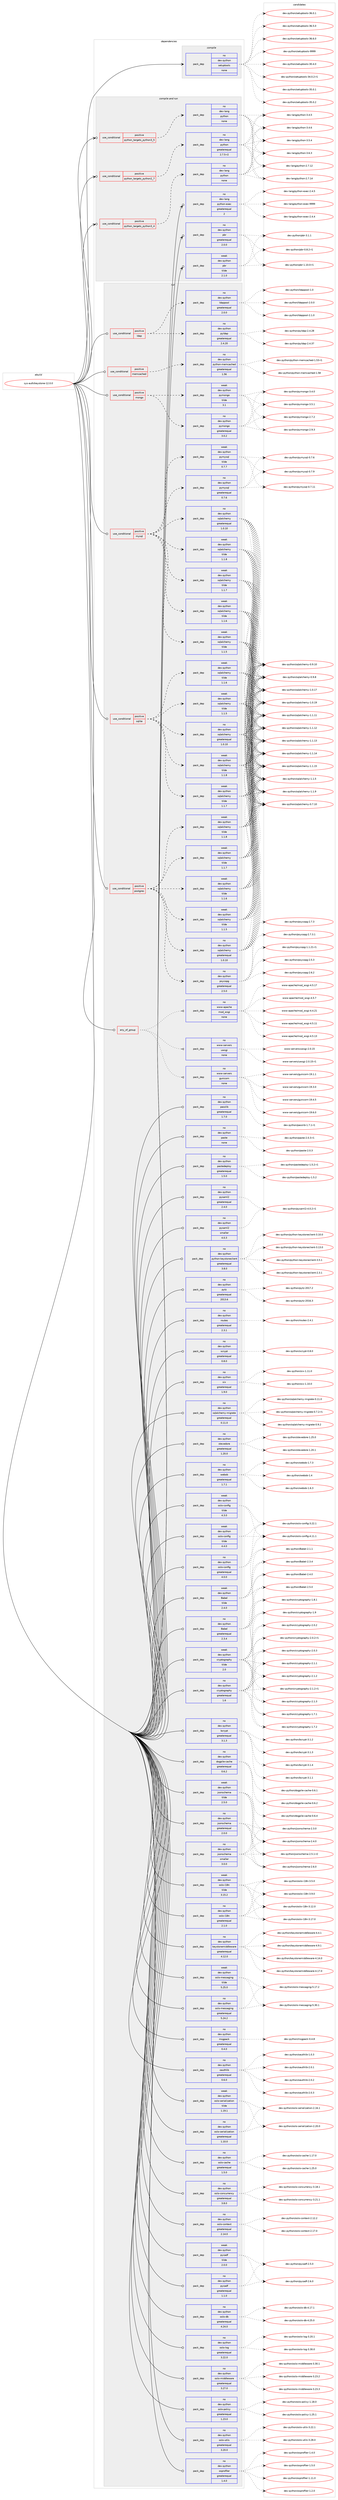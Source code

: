digraph prolog {

# *************
# Graph options
# *************

newrank=true;
concentrate=true;
compound=true;
graph [rankdir=LR,fontname=Helvetica,fontsize=10,ranksep=1.5];#, ranksep=2.5, nodesep=0.2];
edge  [arrowhead=vee];
node  [fontname=Helvetica,fontsize=10];

# **********
# The ebuild
# **********

subgraph cluster_leftcol {
color=gray;
rank=same;
label=<<i>ebuild</i>>;
id [label="sys-auth/keystone-12.0.0", color=red, width=4, href="../sys-auth/keystone-12.0.0.svg"];
}

# ****************
# The dependencies
# ****************

subgraph cluster_midcol {
color=gray;
label=<<i>dependencies</i>>;
subgraph cluster_compile {
fillcolor="#eeeeee";
style=filled;
label=<<i>compile</i>>;
subgraph pack351905 {
dependency474508 [label=<<TABLE BORDER="0" CELLBORDER="1" CELLSPACING="0" CELLPADDING="4" WIDTH="220"><TR><TD ROWSPAN="6" CELLPADDING="30">pack_dep</TD></TR><TR><TD WIDTH="110">no</TD></TR><TR><TD>dev-python</TD></TR><TR><TD>setuptools</TD></TR><TR><TD>none</TD></TR><TR><TD></TD></TR></TABLE>>, shape=none, color=blue];
}
id:e -> dependency474508:w [weight=20,style="solid",arrowhead="vee"];
}
subgraph cluster_compileandrun {
fillcolor="#eeeeee";
style=filled;
label=<<i>compile and run</i>>;
subgraph cond114381 {
dependency474509 [label=<<TABLE BORDER="0" CELLBORDER="1" CELLSPACING="0" CELLPADDING="4"><TR><TD ROWSPAN="3" CELLPADDING="10">use_conditional</TD></TR><TR><TD>positive</TD></TR><TR><TD>python_targets_python2_7</TD></TR></TABLE>>, shape=none, color=red];
subgraph pack351906 {
dependency474510 [label=<<TABLE BORDER="0" CELLBORDER="1" CELLSPACING="0" CELLPADDING="4" WIDTH="220"><TR><TD ROWSPAN="6" CELLPADDING="30">pack_dep</TD></TR><TR><TD WIDTH="110">no</TD></TR><TR><TD>dev-lang</TD></TR><TR><TD>python</TD></TR><TR><TD>greaterequal</TD></TR><TR><TD>2.7.5-r2</TD></TR></TABLE>>, shape=none, color=blue];
}
dependency474509:e -> dependency474510:w [weight=20,style="dashed",arrowhead="vee"];
}
id:e -> dependency474509:w [weight=20,style="solid",arrowhead="odotvee"];
subgraph cond114382 {
dependency474511 [label=<<TABLE BORDER="0" CELLBORDER="1" CELLSPACING="0" CELLPADDING="4"><TR><TD ROWSPAN="3" CELLPADDING="10">use_conditional</TD></TR><TR><TD>positive</TD></TR><TR><TD>python_targets_python3_4</TD></TR></TABLE>>, shape=none, color=red];
subgraph pack351907 {
dependency474512 [label=<<TABLE BORDER="0" CELLBORDER="1" CELLSPACING="0" CELLPADDING="4" WIDTH="220"><TR><TD ROWSPAN="6" CELLPADDING="30">pack_dep</TD></TR><TR><TD WIDTH="110">no</TD></TR><TR><TD>dev-lang</TD></TR><TR><TD>python</TD></TR><TR><TD>none</TD></TR><TR><TD></TD></TR></TABLE>>, shape=none, color=blue];
}
dependency474511:e -> dependency474512:w [weight=20,style="dashed",arrowhead="vee"];
}
id:e -> dependency474511:w [weight=20,style="solid",arrowhead="odotvee"];
subgraph cond114383 {
dependency474513 [label=<<TABLE BORDER="0" CELLBORDER="1" CELLSPACING="0" CELLPADDING="4"><TR><TD ROWSPAN="3" CELLPADDING="10">use_conditional</TD></TR><TR><TD>positive</TD></TR><TR><TD>python_targets_python3_5</TD></TR></TABLE>>, shape=none, color=red];
subgraph pack351908 {
dependency474514 [label=<<TABLE BORDER="0" CELLBORDER="1" CELLSPACING="0" CELLPADDING="4" WIDTH="220"><TR><TD ROWSPAN="6" CELLPADDING="30">pack_dep</TD></TR><TR><TD WIDTH="110">no</TD></TR><TR><TD>dev-lang</TD></TR><TR><TD>python</TD></TR><TR><TD>none</TD></TR><TR><TD></TD></TR></TABLE>>, shape=none, color=blue];
}
dependency474513:e -> dependency474514:w [weight=20,style="dashed",arrowhead="vee"];
}
id:e -> dependency474513:w [weight=20,style="solid",arrowhead="odotvee"];
subgraph pack351909 {
dependency474515 [label=<<TABLE BORDER="0" CELLBORDER="1" CELLSPACING="0" CELLPADDING="4" WIDTH="220"><TR><TD ROWSPAN="6" CELLPADDING="30">pack_dep</TD></TR><TR><TD WIDTH="110">no</TD></TR><TR><TD>dev-lang</TD></TR><TR><TD>python-exec</TD></TR><TR><TD>greaterequal</TD></TR><TR><TD>2</TD></TR></TABLE>>, shape=none, color=blue];
}
id:e -> dependency474515:w [weight=20,style="solid",arrowhead="odotvee"];
subgraph pack351910 {
dependency474516 [label=<<TABLE BORDER="0" CELLBORDER="1" CELLSPACING="0" CELLPADDING="4" WIDTH="220"><TR><TD ROWSPAN="6" CELLPADDING="30">pack_dep</TD></TR><TR><TD WIDTH="110">no</TD></TR><TR><TD>dev-python</TD></TR><TR><TD>pbr</TD></TR><TR><TD>greaterequal</TD></TR><TR><TD>2.0.0</TD></TR></TABLE>>, shape=none, color=blue];
}
id:e -> dependency474516:w [weight=20,style="solid",arrowhead="odotvee"];
subgraph pack351911 {
dependency474517 [label=<<TABLE BORDER="0" CELLBORDER="1" CELLSPACING="0" CELLPADDING="4" WIDTH="220"><TR><TD ROWSPAN="6" CELLPADDING="30">pack_dep</TD></TR><TR><TD WIDTH="110">weak</TD></TR><TR><TD>dev-python</TD></TR><TR><TD>pbr</TD></TR><TR><TD>tilde</TD></TR><TR><TD>2.1.0</TD></TR></TABLE>>, shape=none, color=blue];
}
id:e -> dependency474517:w [weight=20,style="solid",arrowhead="odotvee"];
}
subgraph cluster_run {
fillcolor="#eeeeee";
style=filled;
label=<<i>run</i>>;
subgraph any7952 {
dependency474518 [label=<<TABLE BORDER="0" CELLBORDER="1" CELLSPACING="0" CELLPADDING="4"><TR><TD CELLPADDING="10">any_of_group</TD></TR></TABLE>>, shape=none, color=red];subgraph pack351912 {
dependency474519 [label=<<TABLE BORDER="0" CELLBORDER="1" CELLSPACING="0" CELLPADDING="4" WIDTH="220"><TR><TD ROWSPAN="6" CELLPADDING="30">pack_dep</TD></TR><TR><TD WIDTH="110">no</TD></TR><TR><TD>www-servers</TD></TR><TR><TD>uwsgi</TD></TR><TR><TD>none</TD></TR><TR><TD></TD></TR></TABLE>>, shape=none, color=blue];
}
dependency474518:e -> dependency474519:w [weight=20,style="dotted",arrowhead="oinv"];
subgraph pack351913 {
dependency474520 [label=<<TABLE BORDER="0" CELLBORDER="1" CELLSPACING="0" CELLPADDING="4" WIDTH="220"><TR><TD ROWSPAN="6" CELLPADDING="30">pack_dep</TD></TR><TR><TD WIDTH="110">no</TD></TR><TR><TD>www-apache</TD></TR><TR><TD>mod_wsgi</TD></TR><TR><TD>none</TD></TR><TR><TD></TD></TR></TABLE>>, shape=none, color=blue];
}
dependency474518:e -> dependency474520:w [weight=20,style="dotted",arrowhead="oinv"];
subgraph pack351914 {
dependency474521 [label=<<TABLE BORDER="0" CELLBORDER="1" CELLSPACING="0" CELLPADDING="4" WIDTH="220"><TR><TD ROWSPAN="6" CELLPADDING="30">pack_dep</TD></TR><TR><TD WIDTH="110">no</TD></TR><TR><TD>www-servers</TD></TR><TR><TD>gunicorn</TD></TR><TR><TD>none</TD></TR><TR><TD></TD></TR></TABLE>>, shape=none, color=blue];
}
dependency474518:e -> dependency474521:w [weight=20,style="dotted",arrowhead="oinv"];
}
id:e -> dependency474518:w [weight=20,style="solid",arrowhead="odot"];
subgraph cond114384 {
dependency474522 [label=<<TABLE BORDER="0" CELLBORDER="1" CELLSPACING="0" CELLPADDING="4"><TR><TD ROWSPAN="3" CELLPADDING="10">use_conditional</TD></TR><TR><TD>positive</TD></TR><TR><TD>ldap</TD></TR></TABLE>>, shape=none, color=red];
subgraph pack351915 {
dependency474523 [label=<<TABLE BORDER="0" CELLBORDER="1" CELLSPACING="0" CELLPADDING="4" WIDTH="220"><TR><TD ROWSPAN="6" CELLPADDING="30">pack_dep</TD></TR><TR><TD WIDTH="110">no</TD></TR><TR><TD>dev-python</TD></TR><TR><TD>pyldap</TD></TR><TR><TD>greaterequal</TD></TR><TR><TD>2.4.20</TD></TR></TABLE>>, shape=none, color=blue];
}
dependency474522:e -> dependency474523:w [weight=20,style="dashed",arrowhead="vee"];
subgraph pack351916 {
dependency474524 [label=<<TABLE BORDER="0" CELLBORDER="1" CELLSPACING="0" CELLPADDING="4" WIDTH="220"><TR><TD ROWSPAN="6" CELLPADDING="30">pack_dep</TD></TR><TR><TD WIDTH="110">no</TD></TR><TR><TD>dev-python</TD></TR><TR><TD>ldappool</TD></TR><TR><TD>greaterequal</TD></TR><TR><TD>2.0.0</TD></TR></TABLE>>, shape=none, color=blue];
}
dependency474522:e -> dependency474524:w [weight=20,style="dashed",arrowhead="vee"];
}
id:e -> dependency474522:w [weight=20,style="solid",arrowhead="odot"];
subgraph cond114385 {
dependency474525 [label=<<TABLE BORDER="0" CELLBORDER="1" CELLSPACING="0" CELLPADDING="4"><TR><TD ROWSPAN="3" CELLPADDING="10">use_conditional</TD></TR><TR><TD>positive</TD></TR><TR><TD>memcached</TD></TR></TABLE>>, shape=none, color=red];
subgraph pack351917 {
dependency474526 [label=<<TABLE BORDER="0" CELLBORDER="1" CELLSPACING="0" CELLPADDING="4" WIDTH="220"><TR><TD ROWSPAN="6" CELLPADDING="30">pack_dep</TD></TR><TR><TD WIDTH="110">no</TD></TR><TR><TD>dev-python</TD></TR><TR><TD>python-memcached</TD></TR><TR><TD>greaterequal</TD></TR><TR><TD>1.56</TD></TR></TABLE>>, shape=none, color=blue];
}
dependency474525:e -> dependency474526:w [weight=20,style="dashed",arrowhead="vee"];
}
id:e -> dependency474525:w [weight=20,style="solid",arrowhead="odot"];
subgraph cond114386 {
dependency474527 [label=<<TABLE BORDER="0" CELLBORDER="1" CELLSPACING="0" CELLPADDING="4"><TR><TD ROWSPAN="3" CELLPADDING="10">use_conditional</TD></TR><TR><TD>positive</TD></TR><TR><TD>mongo</TD></TR></TABLE>>, shape=none, color=red];
subgraph pack351918 {
dependency474528 [label=<<TABLE BORDER="0" CELLBORDER="1" CELLSPACING="0" CELLPADDING="4" WIDTH="220"><TR><TD ROWSPAN="6" CELLPADDING="30">pack_dep</TD></TR><TR><TD WIDTH="110">no</TD></TR><TR><TD>dev-python</TD></TR><TR><TD>pymongo</TD></TR><TR><TD>greaterequal</TD></TR><TR><TD>3.0.2</TD></TR></TABLE>>, shape=none, color=blue];
}
dependency474527:e -> dependency474528:w [weight=20,style="dashed",arrowhead="vee"];
subgraph pack351919 {
dependency474529 [label=<<TABLE BORDER="0" CELLBORDER="1" CELLSPACING="0" CELLPADDING="4" WIDTH="220"><TR><TD ROWSPAN="6" CELLPADDING="30">pack_dep</TD></TR><TR><TD WIDTH="110">weak</TD></TR><TR><TD>dev-python</TD></TR><TR><TD>pymongo</TD></TR><TR><TD>tilde</TD></TR><TR><TD>3.1</TD></TR></TABLE>>, shape=none, color=blue];
}
dependency474527:e -> dependency474529:w [weight=20,style="dashed",arrowhead="vee"];
}
id:e -> dependency474527:w [weight=20,style="solid",arrowhead="odot"];
subgraph cond114387 {
dependency474530 [label=<<TABLE BORDER="0" CELLBORDER="1" CELLSPACING="0" CELLPADDING="4"><TR><TD ROWSPAN="3" CELLPADDING="10">use_conditional</TD></TR><TR><TD>positive</TD></TR><TR><TD>mysql</TD></TR></TABLE>>, shape=none, color=red];
subgraph pack351920 {
dependency474531 [label=<<TABLE BORDER="0" CELLBORDER="1" CELLSPACING="0" CELLPADDING="4" WIDTH="220"><TR><TD ROWSPAN="6" CELLPADDING="30">pack_dep</TD></TR><TR><TD WIDTH="110">no</TD></TR><TR><TD>dev-python</TD></TR><TR><TD>pymysql</TD></TR><TR><TD>greaterequal</TD></TR><TR><TD>0.7.6</TD></TR></TABLE>>, shape=none, color=blue];
}
dependency474530:e -> dependency474531:w [weight=20,style="dashed",arrowhead="vee"];
subgraph pack351921 {
dependency474532 [label=<<TABLE BORDER="0" CELLBORDER="1" CELLSPACING="0" CELLPADDING="4" WIDTH="220"><TR><TD ROWSPAN="6" CELLPADDING="30">pack_dep</TD></TR><TR><TD WIDTH="110">weak</TD></TR><TR><TD>dev-python</TD></TR><TR><TD>pymysql</TD></TR><TR><TD>tilde</TD></TR><TR><TD>0.7.7</TD></TR></TABLE>>, shape=none, color=blue];
}
dependency474530:e -> dependency474532:w [weight=20,style="dashed",arrowhead="vee"];
subgraph pack351922 {
dependency474533 [label=<<TABLE BORDER="0" CELLBORDER="1" CELLSPACING="0" CELLPADDING="4" WIDTH="220"><TR><TD ROWSPAN="6" CELLPADDING="30">pack_dep</TD></TR><TR><TD WIDTH="110">no</TD></TR><TR><TD>dev-python</TD></TR><TR><TD>sqlalchemy</TD></TR><TR><TD>greaterequal</TD></TR><TR><TD>1.0.10</TD></TR></TABLE>>, shape=none, color=blue];
}
dependency474530:e -> dependency474533:w [weight=20,style="dashed",arrowhead="vee"];
subgraph pack351923 {
dependency474534 [label=<<TABLE BORDER="0" CELLBORDER="1" CELLSPACING="0" CELLPADDING="4" WIDTH="220"><TR><TD ROWSPAN="6" CELLPADDING="30">pack_dep</TD></TR><TR><TD WIDTH="110">weak</TD></TR><TR><TD>dev-python</TD></TR><TR><TD>sqlalchemy</TD></TR><TR><TD>tilde</TD></TR><TR><TD>1.1.5</TD></TR></TABLE>>, shape=none, color=blue];
}
dependency474530:e -> dependency474534:w [weight=20,style="dashed",arrowhead="vee"];
subgraph pack351924 {
dependency474535 [label=<<TABLE BORDER="0" CELLBORDER="1" CELLSPACING="0" CELLPADDING="4" WIDTH="220"><TR><TD ROWSPAN="6" CELLPADDING="30">pack_dep</TD></TR><TR><TD WIDTH="110">weak</TD></TR><TR><TD>dev-python</TD></TR><TR><TD>sqlalchemy</TD></TR><TR><TD>tilde</TD></TR><TR><TD>1.1.6</TD></TR></TABLE>>, shape=none, color=blue];
}
dependency474530:e -> dependency474535:w [weight=20,style="dashed",arrowhead="vee"];
subgraph pack351925 {
dependency474536 [label=<<TABLE BORDER="0" CELLBORDER="1" CELLSPACING="0" CELLPADDING="4" WIDTH="220"><TR><TD ROWSPAN="6" CELLPADDING="30">pack_dep</TD></TR><TR><TD WIDTH="110">weak</TD></TR><TR><TD>dev-python</TD></TR><TR><TD>sqlalchemy</TD></TR><TR><TD>tilde</TD></TR><TR><TD>1.1.7</TD></TR></TABLE>>, shape=none, color=blue];
}
dependency474530:e -> dependency474536:w [weight=20,style="dashed",arrowhead="vee"];
subgraph pack351926 {
dependency474537 [label=<<TABLE BORDER="0" CELLBORDER="1" CELLSPACING="0" CELLPADDING="4" WIDTH="220"><TR><TD ROWSPAN="6" CELLPADDING="30">pack_dep</TD></TR><TR><TD WIDTH="110">weak</TD></TR><TR><TD>dev-python</TD></TR><TR><TD>sqlalchemy</TD></TR><TR><TD>tilde</TD></TR><TR><TD>1.1.8</TD></TR></TABLE>>, shape=none, color=blue];
}
dependency474530:e -> dependency474537:w [weight=20,style="dashed",arrowhead="vee"];
}
id:e -> dependency474530:w [weight=20,style="solid",arrowhead="odot"];
subgraph cond114388 {
dependency474538 [label=<<TABLE BORDER="0" CELLBORDER="1" CELLSPACING="0" CELLPADDING="4"><TR><TD ROWSPAN="3" CELLPADDING="10">use_conditional</TD></TR><TR><TD>positive</TD></TR><TR><TD>postgres</TD></TR></TABLE>>, shape=none, color=red];
subgraph pack351927 {
dependency474539 [label=<<TABLE BORDER="0" CELLBORDER="1" CELLSPACING="0" CELLPADDING="4" WIDTH="220"><TR><TD ROWSPAN="6" CELLPADDING="30">pack_dep</TD></TR><TR><TD WIDTH="110">no</TD></TR><TR><TD>dev-python</TD></TR><TR><TD>psycopg</TD></TR><TR><TD>greaterequal</TD></TR><TR><TD>2.5.0</TD></TR></TABLE>>, shape=none, color=blue];
}
dependency474538:e -> dependency474539:w [weight=20,style="dashed",arrowhead="vee"];
subgraph pack351928 {
dependency474540 [label=<<TABLE BORDER="0" CELLBORDER="1" CELLSPACING="0" CELLPADDING="4" WIDTH="220"><TR><TD ROWSPAN="6" CELLPADDING="30">pack_dep</TD></TR><TR><TD WIDTH="110">no</TD></TR><TR><TD>dev-python</TD></TR><TR><TD>sqlalchemy</TD></TR><TR><TD>greaterequal</TD></TR><TR><TD>1.0.10</TD></TR></TABLE>>, shape=none, color=blue];
}
dependency474538:e -> dependency474540:w [weight=20,style="dashed",arrowhead="vee"];
subgraph pack351929 {
dependency474541 [label=<<TABLE BORDER="0" CELLBORDER="1" CELLSPACING="0" CELLPADDING="4" WIDTH="220"><TR><TD ROWSPAN="6" CELLPADDING="30">pack_dep</TD></TR><TR><TD WIDTH="110">weak</TD></TR><TR><TD>dev-python</TD></TR><TR><TD>sqlalchemy</TD></TR><TR><TD>tilde</TD></TR><TR><TD>1.1.5</TD></TR></TABLE>>, shape=none, color=blue];
}
dependency474538:e -> dependency474541:w [weight=20,style="dashed",arrowhead="vee"];
subgraph pack351930 {
dependency474542 [label=<<TABLE BORDER="0" CELLBORDER="1" CELLSPACING="0" CELLPADDING="4" WIDTH="220"><TR><TD ROWSPAN="6" CELLPADDING="30">pack_dep</TD></TR><TR><TD WIDTH="110">weak</TD></TR><TR><TD>dev-python</TD></TR><TR><TD>sqlalchemy</TD></TR><TR><TD>tilde</TD></TR><TR><TD>1.1.6</TD></TR></TABLE>>, shape=none, color=blue];
}
dependency474538:e -> dependency474542:w [weight=20,style="dashed",arrowhead="vee"];
subgraph pack351931 {
dependency474543 [label=<<TABLE BORDER="0" CELLBORDER="1" CELLSPACING="0" CELLPADDING="4" WIDTH="220"><TR><TD ROWSPAN="6" CELLPADDING="30">pack_dep</TD></TR><TR><TD WIDTH="110">weak</TD></TR><TR><TD>dev-python</TD></TR><TR><TD>sqlalchemy</TD></TR><TR><TD>tilde</TD></TR><TR><TD>1.1.7</TD></TR></TABLE>>, shape=none, color=blue];
}
dependency474538:e -> dependency474543:w [weight=20,style="dashed",arrowhead="vee"];
subgraph pack351932 {
dependency474544 [label=<<TABLE BORDER="0" CELLBORDER="1" CELLSPACING="0" CELLPADDING="4" WIDTH="220"><TR><TD ROWSPAN="6" CELLPADDING="30">pack_dep</TD></TR><TR><TD WIDTH="110">weak</TD></TR><TR><TD>dev-python</TD></TR><TR><TD>sqlalchemy</TD></TR><TR><TD>tilde</TD></TR><TR><TD>1.1.8</TD></TR></TABLE>>, shape=none, color=blue];
}
dependency474538:e -> dependency474544:w [weight=20,style="dashed",arrowhead="vee"];
}
id:e -> dependency474538:w [weight=20,style="solid",arrowhead="odot"];
subgraph cond114389 {
dependency474545 [label=<<TABLE BORDER="0" CELLBORDER="1" CELLSPACING="0" CELLPADDING="4"><TR><TD ROWSPAN="3" CELLPADDING="10">use_conditional</TD></TR><TR><TD>positive</TD></TR><TR><TD>sqlite</TD></TR></TABLE>>, shape=none, color=red];
subgraph pack351933 {
dependency474546 [label=<<TABLE BORDER="0" CELLBORDER="1" CELLSPACING="0" CELLPADDING="4" WIDTH="220"><TR><TD ROWSPAN="6" CELLPADDING="30">pack_dep</TD></TR><TR><TD WIDTH="110">no</TD></TR><TR><TD>dev-python</TD></TR><TR><TD>sqlalchemy</TD></TR><TR><TD>greaterequal</TD></TR><TR><TD>1.0.10</TD></TR></TABLE>>, shape=none, color=blue];
}
dependency474545:e -> dependency474546:w [weight=20,style="dashed",arrowhead="vee"];
subgraph pack351934 {
dependency474547 [label=<<TABLE BORDER="0" CELLBORDER="1" CELLSPACING="0" CELLPADDING="4" WIDTH="220"><TR><TD ROWSPAN="6" CELLPADDING="30">pack_dep</TD></TR><TR><TD WIDTH="110">weak</TD></TR><TR><TD>dev-python</TD></TR><TR><TD>sqlalchemy</TD></TR><TR><TD>tilde</TD></TR><TR><TD>1.1.5</TD></TR></TABLE>>, shape=none, color=blue];
}
dependency474545:e -> dependency474547:w [weight=20,style="dashed",arrowhead="vee"];
subgraph pack351935 {
dependency474548 [label=<<TABLE BORDER="0" CELLBORDER="1" CELLSPACING="0" CELLPADDING="4" WIDTH="220"><TR><TD ROWSPAN="6" CELLPADDING="30">pack_dep</TD></TR><TR><TD WIDTH="110">weak</TD></TR><TR><TD>dev-python</TD></TR><TR><TD>sqlalchemy</TD></TR><TR><TD>tilde</TD></TR><TR><TD>1.1.6</TD></TR></TABLE>>, shape=none, color=blue];
}
dependency474545:e -> dependency474548:w [weight=20,style="dashed",arrowhead="vee"];
subgraph pack351936 {
dependency474549 [label=<<TABLE BORDER="0" CELLBORDER="1" CELLSPACING="0" CELLPADDING="4" WIDTH="220"><TR><TD ROWSPAN="6" CELLPADDING="30">pack_dep</TD></TR><TR><TD WIDTH="110">weak</TD></TR><TR><TD>dev-python</TD></TR><TR><TD>sqlalchemy</TD></TR><TR><TD>tilde</TD></TR><TR><TD>1.1.7</TD></TR></TABLE>>, shape=none, color=blue];
}
dependency474545:e -> dependency474549:w [weight=20,style="dashed",arrowhead="vee"];
subgraph pack351937 {
dependency474550 [label=<<TABLE BORDER="0" CELLBORDER="1" CELLSPACING="0" CELLPADDING="4" WIDTH="220"><TR><TD ROWSPAN="6" CELLPADDING="30">pack_dep</TD></TR><TR><TD WIDTH="110">weak</TD></TR><TR><TD>dev-python</TD></TR><TR><TD>sqlalchemy</TD></TR><TR><TD>tilde</TD></TR><TR><TD>1.1.8</TD></TR></TABLE>>, shape=none, color=blue];
}
dependency474545:e -> dependency474550:w [weight=20,style="dashed",arrowhead="vee"];
}
id:e -> dependency474545:w [weight=20,style="solid",arrowhead="odot"];
subgraph pack351938 {
dependency474551 [label=<<TABLE BORDER="0" CELLBORDER="1" CELLSPACING="0" CELLPADDING="4" WIDTH="220"><TR><TD ROWSPAN="6" CELLPADDING="30">pack_dep</TD></TR><TR><TD WIDTH="110">no</TD></TR><TR><TD>dev-python</TD></TR><TR><TD>Babel</TD></TR><TR><TD>greaterequal</TD></TR><TR><TD>2.3.4</TD></TR></TABLE>>, shape=none, color=blue];
}
id:e -> dependency474551:w [weight=20,style="solid",arrowhead="odot"];
subgraph pack351939 {
dependency474552 [label=<<TABLE BORDER="0" CELLBORDER="1" CELLSPACING="0" CELLPADDING="4" WIDTH="220"><TR><TD ROWSPAN="6" CELLPADDING="30">pack_dep</TD></TR><TR><TD WIDTH="110">no</TD></TR><TR><TD>dev-python</TD></TR><TR><TD>bcrypt</TD></TR><TR><TD>greaterequal</TD></TR><TR><TD>3.1.3</TD></TR></TABLE>>, shape=none, color=blue];
}
id:e -> dependency474552:w [weight=20,style="solid",arrowhead="odot"];
subgraph pack351940 {
dependency474553 [label=<<TABLE BORDER="0" CELLBORDER="1" CELLSPACING="0" CELLPADDING="4" WIDTH="220"><TR><TD ROWSPAN="6" CELLPADDING="30">pack_dep</TD></TR><TR><TD WIDTH="110">no</TD></TR><TR><TD>dev-python</TD></TR><TR><TD>cryptography</TD></TR><TR><TD>greaterequal</TD></TR><TR><TD>1.6</TD></TR></TABLE>>, shape=none, color=blue];
}
id:e -> dependency474553:w [weight=20,style="solid",arrowhead="odot"];
subgraph pack351941 {
dependency474554 [label=<<TABLE BORDER="0" CELLBORDER="1" CELLSPACING="0" CELLPADDING="4" WIDTH="220"><TR><TD ROWSPAN="6" CELLPADDING="30">pack_dep</TD></TR><TR><TD WIDTH="110">no</TD></TR><TR><TD>dev-python</TD></TR><TR><TD>dogpile-cache</TD></TR><TR><TD>greaterequal</TD></TR><TR><TD>0.6.2</TD></TR></TABLE>>, shape=none, color=blue];
}
id:e -> dependency474554:w [weight=20,style="solid",arrowhead="odot"];
subgraph pack351942 {
dependency474555 [label=<<TABLE BORDER="0" CELLBORDER="1" CELLSPACING="0" CELLPADDING="4" WIDTH="220"><TR><TD ROWSPAN="6" CELLPADDING="30">pack_dep</TD></TR><TR><TD WIDTH="110">no</TD></TR><TR><TD>dev-python</TD></TR><TR><TD>jsonschema</TD></TR><TR><TD>greaterequal</TD></TR><TR><TD>2.0.0</TD></TR></TABLE>>, shape=none, color=blue];
}
id:e -> dependency474555:w [weight=20,style="solid",arrowhead="odot"];
subgraph pack351943 {
dependency474556 [label=<<TABLE BORDER="0" CELLBORDER="1" CELLSPACING="0" CELLPADDING="4" WIDTH="220"><TR><TD ROWSPAN="6" CELLPADDING="30">pack_dep</TD></TR><TR><TD WIDTH="110">no</TD></TR><TR><TD>dev-python</TD></TR><TR><TD>jsonschema</TD></TR><TR><TD>smaller</TD></TR><TR><TD>3.0.0</TD></TR></TABLE>>, shape=none, color=blue];
}
id:e -> dependency474556:w [weight=20,style="solid",arrowhead="odot"];
subgraph pack351944 {
dependency474557 [label=<<TABLE BORDER="0" CELLBORDER="1" CELLSPACING="0" CELLPADDING="4" WIDTH="220"><TR><TD ROWSPAN="6" CELLPADDING="30">pack_dep</TD></TR><TR><TD WIDTH="110">no</TD></TR><TR><TD>dev-python</TD></TR><TR><TD>keystonemiddleware</TD></TR><TR><TD>greaterequal</TD></TR><TR><TD>4.12.0</TD></TR></TABLE>>, shape=none, color=blue];
}
id:e -> dependency474557:w [weight=20,style="solid",arrowhead="odot"];
subgraph pack351945 {
dependency474558 [label=<<TABLE BORDER="0" CELLBORDER="1" CELLSPACING="0" CELLPADDING="4" WIDTH="220"><TR><TD ROWSPAN="6" CELLPADDING="30">pack_dep</TD></TR><TR><TD WIDTH="110">no</TD></TR><TR><TD>dev-python</TD></TR><TR><TD>msgpack</TD></TR><TR><TD>greaterequal</TD></TR><TR><TD>0.4.0</TD></TR></TABLE>>, shape=none, color=blue];
}
id:e -> dependency474558:w [weight=20,style="solid",arrowhead="odot"];
subgraph pack351946 {
dependency474559 [label=<<TABLE BORDER="0" CELLBORDER="1" CELLSPACING="0" CELLPADDING="4" WIDTH="220"><TR><TD ROWSPAN="6" CELLPADDING="30">pack_dep</TD></TR><TR><TD WIDTH="110">no</TD></TR><TR><TD>dev-python</TD></TR><TR><TD>oauthlib</TD></TR><TR><TD>greaterequal</TD></TR><TR><TD>0.6.0</TD></TR></TABLE>>, shape=none, color=blue];
}
id:e -> dependency474559:w [weight=20,style="solid",arrowhead="odot"];
subgraph pack351947 {
dependency474560 [label=<<TABLE BORDER="0" CELLBORDER="1" CELLSPACING="0" CELLPADDING="4" WIDTH="220"><TR><TD ROWSPAN="6" CELLPADDING="30">pack_dep</TD></TR><TR><TD WIDTH="110">no</TD></TR><TR><TD>dev-python</TD></TR><TR><TD>oslo-cache</TD></TR><TR><TD>greaterequal</TD></TR><TR><TD>1.5.0</TD></TR></TABLE>>, shape=none, color=blue];
}
id:e -> dependency474560:w [weight=20,style="solid",arrowhead="odot"];
subgraph pack351948 {
dependency474561 [label=<<TABLE BORDER="0" CELLBORDER="1" CELLSPACING="0" CELLPADDING="4" WIDTH="220"><TR><TD ROWSPAN="6" CELLPADDING="30">pack_dep</TD></TR><TR><TD WIDTH="110">no</TD></TR><TR><TD>dev-python</TD></TR><TR><TD>oslo-concurrency</TD></TR><TR><TD>greaterequal</TD></TR><TR><TD>3.8.0</TD></TR></TABLE>>, shape=none, color=blue];
}
id:e -> dependency474561:w [weight=20,style="solid",arrowhead="odot"];
subgraph pack351949 {
dependency474562 [label=<<TABLE BORDER="0" CELLBORDER="1" CELLSPACING="0" CELLPADDING="4" WIDTH="220"><TR><TD ROWSPAN="6" CELLPADDING="30">pack_dep</TD></TR><TR><TD WIDTH="110">no</TD></TR><TR><TD>dev-python</TD></TR><TR><TD>oslo-config</TD></TR><TR><TD>greaterequal</TD></TR><TR><TD>4.0.0</TD></TR></TABLE>>, shape=none, color=blue];
}
id:e -> dependency474562:w [weight=20,style="solid",arrowhead="odot"];
subgraph pack351950 {
dependency474563 [label=<<TABLE BORDER="0" CELLBORDER="1" CELLSPACING="0" CELLPADDING="4" WIDTH="220"><TR><TD ROWSPAN="6" CELLPADDING="30">pack_dep</TD></TR><TR><TD WIDTH="110">no</TD></TR><TR><TD>dev-python</TD></TR><TR><TD>oslo-context</TD></TR><TR><TD>greaterequal</TD></TR><TR><TD>2.14.0</TD></TR></TABLE>>, shape=none, color=blue];
}
id:e -> dependency474563:w [weight=20,style="solid",arrowhead="odot"];
subgraph pack351951 {
dependency474564 [label=<<TABLE BORDER="0" CELLBORDER="1" CELLSPACING="0" CELLPADDING="4" WIDTH="220"><TR><TD ROWSPAN="6" CELLPADDING="30">pack_dep</TD></TR><TR><TD WIDTH="110">no</TD></TR><TR><TD>dev-python</TD></TR><TR><TD>oslo-db</TD></TR><TR><TD>greaterequal</TD></TR><TR><TD>4.24.0</TD></TR></TABLE>>, shape=none, color=blue];
}
id:e -> dependency474564:w [weight=20,style="solid",arrowhead="odot"];
subgraph pack351952 {
dependency474565 [label=<<TABLE BORDER="0" CELLBORDER="1" CELLSPACING="0" CELLPADDING="4" WIDTH="220"><TR><TD ROWSPAN="6" CELLPADDING="30">pack_dep</TD></TR><TR><TD WIDTH="110">no</TD></TR><TR><TD>dev-python</TD></TR><TR><TD>oslo-i18n</TD></TR><TR><TD>greaterequal</TD></TR><TR><TD>2.1.0</TD></TR></TABLE>>, shape=none, color=blue];
}
id:e -> dependency474565:w [weight=20,style="solid",arrowhead="odot"];
subgraph pack351953 {
dependency474566 [label=<<TABLE BORDER="0" CELLBORDER="1" CELLSPACING="0" CELLPADDING="4" WIDTH="220"><TR><TD ROWSPAN="6" CELLPADDING="30">pack_dep</TD></TR><TR><TD WIDTH="110">no</TD></TR><TR><TD>dev-python</TD></TR><TR><TD>oslo-log</TD></TR><TR><TD>greaterequal</TD></TR><TR><TD>3.22.0</TD></TR></TABLE>>, shape=none, color=blue];
}
id:e -> dependency474566:w [weight=20,style="solid",arrowhead="odot"];
subgraph pack351954 {
dependency474567 [label=<<TABLE BORDER="0" CELLBORDER="1" CELLSPACING="0" CELLPADDING="4" WIDTH="220"><TR><TD ROWSPAN="6" CELLPADDING="30">pack_dep</TD></TR><TR><TD WIDTH="110">no</TD></TR><TR><TD>dev-python</TD></TR><TR><TD>oslo-messaging</TD></TR><TR><TD>greaterequal</TD></TR><TR><TD>5.24.2</TD></TR></TABLE>>, shape=none, color=blue];
}
id:e -> dependency474567:w [weight=20,style="solid",arrowhead="odot"];
subgraph pack351955 {
dependency474568 [label=<<TABLE BORDER="0" CELLBORDER="1" CELLSPACING="0" CELLPADDING="4" WIDTH="220"><TR><TD ROWSPAN="6" CELLPADDING="30">pack_dep</TD></TR><TR><TD WIDTH="110">no</TD></TR><TR><TD>dev-python</TD></TR><TR><TD>oslo-middleware</TD></TR><TR><TD>greaterequal</TD></TR><TR><TD>3.27.0</TD></TR></TABLE>>, shape=none, color=blue];
}
id:e -> dependency474568:w [weight=20,style="solid",arrowhead="odot"];
subgraph pack351956 {
dependency474569 [label=<<TABLE BORDER="0" CELLBORDER="1" CELLSPACING="0" CELLPADDING="4" WIDTH="220"><TR><TD ROWSPAN="6" CELLPADDING="30">pack_dep</TD></TR><TR><TD WIDTH="110">no</TD></TR><TR><TD>dev-python</TD></TR><TR><TD>oslo-policy</TD></TR><TR><TD>greaterequal</TD></TR><TR><TD>1.23.0</TD></TR></TABLE>>, shape=none, color=blue];
}
id:e -> dependency474569:w [weight=20,style="solid",arrowhead="odot"];
subgraph pack351957 {
dependency474570 [label=<<TABLE BORDER="0" CELLBORDER="1" CELLSPACING="0" CELLPADDING="4" WIDTH="220"><TR><TD ROWSPAN="6" CELLPADDING="30">pack_dep</TD></TR><TR><TD WIDTH="110">no</TD></TR><TR><TD>dev-python</TD></TR><TR><TD>oslo-serialization</TD></TR><TR><TD>greaterequal</TD></TR><TR><TD>1.10.0</TD></TR></TABLE>>, shape=none, color=blue];
}
id:e -> dependency474570:w [weight=20,style="solid",arrowhead="odot"];
subgraph pack351958 {
dependency474571 [label=<<TABLE BORDER="0" CELLBORDER="1" CELLSPACING="0" CELLPADDING="4" WIDTH="220"><TR><TD ROWSPAN="6" CELLPADDING="30">pack_dep</TD></TR><TR><TD WIDTH="110">no</TD></TR><TR><TD>dev-python</TD></TR><TR><TD>oslo-utils</TD></TR><TR><TD>greaterequal</TD></TR><TR><TD>3.20.0</TD></TR></TABLE>>, shape=none, color=blue];
}
id:e -> dependency474571:w [weight=20,style="solid",arrowhead="odot"];
subgraph pack351959 {
dependency474572 [label=<<TABLE BORDER="0" CELLBORDER="1" CELLSPACING="0" CELLPADDING="4" WIDTH="220"><TR><TD ROWSPAN="6" CELLPADDING="30">pack_dep</TD></TR><TR><TD WIDTH="110">no</TD></TR><TR><TD>dev-python</TD></TR><TR><TD>osprofiler</TD></TR><TR><TD>greaterequal</TD></TR><TR><TD>1.4.0</TD></TR></TABLE>>, shape=none, color=blue];
}
id:e -> dependency474572:w [weight=20,style="solid",arrowhead="odot"];
subgraph pack351960 {
dependency474573 [label=<<TABLE BORDER="0" CELLBORDER="1" CELLSPACING="0" CELLPADDING="4" WIDTH="220"><TR><TD ROWSPAN="6" CELLPADDING="30">pack_dep</TD></TR><TR><TD WIDTH="110">no</TD></TR><TR><TD>dev-python</TD></TR><TR><TD>passlib</TD></TR><TR><TD>greaterequal</TD></TR><TR><TD>1.7.0</TD></TR></TABLE>>, shape=none, color=blue];
}
id:e -> dependency474573:w [weight=20,style="solid",arrowhead="odot"];
subgraph pack351961 {
dependency474574 [label=<<TABLE BORDER="0" CELLBORDER="1" CELLSPACING="0" CELLPADDING="4" WIDTH="220"><TR><TD ROWSPAN="6" CELLPADDING="30">pack_dep</TD></TR><TR><TD WIDTH="110">no</TD></TR><TR><TD>dev-python</TD></TR><TR><TD>paste</TD></TR><TR><TD>none</TD></TR><TR><TD></TD></TR></TABLE>>, shape=none, color=blue];
}
id:e -> dependency474574:w [weight=20,style="solid",arrowhead="odot"];
subgraph pack351962 {
dependency474575 [label=<<TABLE BORDER="0" CELLBORDER="1" CELLSPACING="0" CELLPADDING="4" WIDTH="220"><TR><TD ROWSPAN="6" CELLPADDING="30">pack_dep</TD></TR><TR><TD WIDTH="110">no</TD></TR><TR><TD>dev-python</TD></TR><TR><TD>pastedeploy</TD></TR><TR><TD>greaterequal</TD></TR><TR><TD>1.5.0</TD></TR></TABLE>>, shape=none, color=blue];
}
id:e -> dependency474575:w [weight=20,style="solid",arrowhead="odot"];
subgraph pack351963 {
dependency474576 [label=<<TABLE BORDER="0" CELLBORDER="1" CELLSPACING="0" CELLPADDING="4" WIDTH="220"><TR><TD ROWSPAN="6" CELLPADDING="30">pack_dep</TD></TR><TR><TD WIDTH="110">no</TD></TR><TR><TD>dev-python</TD></TR><TR><TD>pycadf</TD></TR><TR><TD>greaterequal</TD></TR><TR><TD>1.1.0</TD></TR></TABLE>>, shape=none, color=blue];
}
id:e -> dependency474576:w [weight=20,style="solid",arrowhead="odot"];
subgraph pack351964 {
dependency474577 [label=<<TABLE BORDER="0" CELLBORDER="1" CELLSPACING="0" CELLPADDING="4" WIDTH="220"><TR><TD ROWSPAN="6" CELLPADDING="30">pack_dep</TD></TR><TR><TD WIDTH="110">no</TD></TR><TR><TD>dev-python</TD></TR><TR><TD>pysaml2</TD></TR><TR><TD>greaterequal</TD></TR><TR><TD>2.4.0</TD></TR></TABLE>>, shape=none, color=blue];
}
id:e -> dependency474577:w [weight=20,style="solid",arrowhead="odot"];
subgraph pack351965 {
dependency474578 [label=<<TABLE BORDER="0" CELLBORDER="1" CELLSPACING="0" CELLPADDING="4" WIDTH="220"><TR><TD ROWSPAN="6" CELLPADDING="30">pack_dep</TD></TR><TR><TD WIDTH="110">no</TD></TR><TR><TD>dev-python</TD></TR><TR><TD>pysaml2</TD></TR><TR><TD>smaller</TD></TR><TR><TD>4.0.3</TD></TR></TABLE>>, shape=none, color=blue];
}
id:e -> dependency474578:w [weight=20,style="solid",arrowhead="odot"];
subgraph pack351966 {
dependency474579 [label=<<TABLE BORDER="0" CELLBORDER="1" CELLSPACING="0" CELLPADDING="4" WIDTH="220"><TR><TD ROWSPAN="6" CELLPADDING="30">pack_dep</TD></TR><TR><TD WIDTH="110">no</TD></TR><TR><TD>dev-python</TD></TR><TR><TD>python-keystoneclient</TD></TR><TR><TD>greaterequal</TD></TR><TR><TD>3.8.0</TD></TR></TABLE>>, shape=none, color=blue];
}
id:e -> dependency474579:w [weight=20,style="solid",arrowhead="odot"];
subgraph pack351967 {
dependency474580 [label=<<TABLE BORDER="0" CELLBORDER="1" CELLSPACING="0" CELLPADDING="4" WIDTH="220"><TR><TD ROWSPAN="6" CELLPADDING="30">pack_dep</TD></TR><TR><TD WIDTH="110">no</TD></TR><TR><TD>dev-python</TD></TR><TR><TD>pytz</TD></TR><TR><TD>greaterequal</TD></TR><TR><TD>2013.6</TD></TR></TABLE>>, shape=none, color=blue];
}
id:e -> dependency474580:w [weight=20,style="solid",arrowhead="odot"];
subgraph pack351968 {
dependency474581 [label=<<TABLE BORDER="0" CELLBORDER="1" CELLSPACING="0" CELLPADDING="4" WIDTH="220"><TR><TD ROWSPAN="6" CELLPADDING="30">pack_dep</TD></TR><TR><TD WIDTH="110">no</TD></TR><TR><TD>dev-python</TD></TR><TR><TD>routes</TD></TR><TR><TD>greaterequal</TD></TR><TR><TD>2.3.1</TD></TR></TABLE>>, shape=none, color=blue];
}
id:e -> dependency474581:w [weight=20,style="solid",arrowhead="odot"];
subgraph pack351969 {
dependency474582 [label=<<TABLE BORDER="0" CELLBORDER="1" CELLSPACING="0" CELLPADDING="4" WIDTH="220"><TR><TD ROWSPAN="6" CELLPADDING="30">pack_dep</TD></TR><TR><TD WIDTH="110">no</TD></TR><TR><TD>dev-python</TD></TR><TR><TD>scrypt</TD></TR><TR><TD>greaterequal</TD></TR><TR><TD>0.8.0</TD></TR></TABLE>>, shape=none, color=blue];
}
id:e -> dependency474582:w [weight=20,style="solid",arrowhead="odot"];
subgraph pack351970 {
dependency474583 [label=<<TABLE BORDER="0" CELLBORDER="1" CELLSPACING="0" CELLPADDING="4" WIDTH="220"><TR><TD ROWSPAN="6" CELLPADDING="30">pack_dep</TD></TR><TR><TD WIDTH="110">no</TD></TR><TR><TD>dev-python</TD></TR><TR><TD>six</TD></TR><TR><TD>greaterequal</TD></TR><TR><TD>1.9.0</TD></TR></TABLE>>, shape=none, color=blue];
}
id:e -> dependency474583:w [weight=20,style="solid",arrowhead="odot"];
subgraph pack351971 {
dependency474584 [label=<<TABLE BORDER="0" CELLBORDER="1" CELLSPACING="0" CELLPADDING="4" WIDTH="220"><TR><TD ROWSPAN="6" CELLPADDING="30">pack_dep</TD></TR><TR><TD WIDTH="110">no</TD></TR><TR><TD>dev-python</TD></TR><TR><TD>sqlalchemy-migrate</TD></TR><TR><TD>greaterequal</TD></TR><TR><TD>0.11.0</TD></TR></TABLE>>, shape=none, color=blue];
}
id:e -> dependency474584:w [weight=20,style="solid",arrowhead="odot"];
subgraph pack351972 {
dependency474585 [label=<<TABLE BORDER="0" CELLBORDER="1" CELLSPACING="0" CELLPADDING="4" WIDTH="220"><TR><TD ROWSPAN="6" CELLPADDING="30">pack_dep</TD></TR><TR><TD WIDTH="110">no</TD></TR><TR><TD>dev-python</TD></TR><TR><TD>stevedore</TD></TR><TR><TD>greaterequal</TD></TR><TR><TD>1.20.0</TD></TR></TABLE>>, shape=none, color=blue];
}
id:e -> dependency474585:w [weight=20,style="solid",arrowhead="odot"];
subgraph pack351973 {
dependency474586 [label=<<TABLE BORDER="0" CELLBORDER="1" CELLSPACING="0" CELLPADDING="4" WIDTH="220"><TR><TD ROWSPAN="6" CELLPADDING="30">pack_dep</TD></TR><TR><TD WIDTH="110">no</TD></TR><TR><TD>dev-python</TD></TR><TR><TD>webob</TD></TR><TR><TD>greaterequal</TD></TR><TR><TD>1.7.1</TD></TR></TABLE>>, shape=none, color=blue];
}
id:e -> dependency474586:w [weight=20,style="solid",arrowhead="odot"];
subgraph pack351974 {
dependency474587 [label=<<TABLE BORDER="0" CELLBORDER="1" CELLSPACING="0" CELLPADDING="4" WIDTH="220"><TR><TD ROWSPAN="6" CELLPADDING="30">pack_dep</TD></TR><TR><TD WIDTH="110">weak</TD></TR><TR><TD>dev-python</TD></TR><TR><TD>Babel</TD></TR><TR><TD>tilde</TD></TR><TR><TD>2.4.0</TD></TR></TABLE>>, shape=none, color=blue];
}
id:e -> dependency474587:w [weight=20,style="solid",arrowhead="odot"];
subgraph pack351975 {
dependency474588 [label=<<TABLE BORDER="0" CELLBORDER="1" CELLSPACING="0" CELLPADDING="4" WIDTH="220"><TR><TD ROWSPAN="6" CELLPADDING="30">pack_dep</TD></TR><TR><TD WIDTH="110">weak</TD></TR><TR><TD>dev-python</TD></TR><TR><TD>cryptography</TD></TR><TR><TD>tilde</TD></TR><TR><TD>2.0</TD></TR></TABLE>>, shape=none, color=blue];
}
id:e -> dependency474588:w [weight=20,style="solid",arrowhead="odot"];
subgraph pack351976 {
dependency474589 [label=<<TABLE BORDER="0" CELLBORDER="1" CELLSPACING="0" CELLPADDING="4" WIDTH="220"><TR><TD ROWSPAN="6" CELLPADDING="30">pack_dep</TD></TR><TR><TD WIDTH="110">weak</TD></TR><TR><TD>dev-python</TD></TR><TR><TD>jsonschema</TD></TR><TR><TD>tilde</TD></TR><TR><TD>2.5.0</TD></TR></TABLE>>, shape=none, color=blue];
}
id:e -> dependency474589:w [weight=20,style="solid",arrowhead="odot"];
subgraph pack351977 {
dependency474590 [label=<<TABLE BORDER="0" CELLBORDER="1" CELLSPACING="0" CELLPADDING="4" WIDTH="220"><TR><TD ROWSPAN="6" CELLPADDING="30">pack_dep</TD></TR><TR><TD WIDTH="110">weak</TD></TR><TR><TD>dev-python</TD></TR><TR><TD>oslo-config</TD></TR><TR><TD>tilde</TD></TR><TR><TD>4.3.0</TD></TR></TABLE>>, shape=none, color=blue];
}
id:e -> dependency474590:w [weight=20,style="solid",arrowhead="odot"];
subgraph pack351978 {
dependency474591 [label=<<TABLE BORDER="0" CELLBORDER="1" CELLSPACING="0" CELLPADDING="4" WIDTH="220"><TR><TD ROWSPAN="6" CELLPADDING="30">pack_dep</TD></TR><TR><TD WIDTH="110">weak</TD></TR><TR><TD>dev-python</TD></TR><TR><TD>oslo-config</TD></TR><TR><TD>tilde</TD></TR><TR><TD>4.4.0</TD></TR></TABLE>>, shape=none, color=blue];
}
id:e -> dependency474591:w [weight=20,style="solid",arrowhead="odot"];
subgraph pack351979 {
dependency474592 [label=<<TABLE BORDER="0" CELLBORDER="1" CELLSPACING="0" CELLPADDING="4" WIDTH="220"><TR><TD ROWSPAN="6" CELLPADDING="30">pack_dep</TD></TR><TR><TD WIDTH="110">weak</TD></TR><TR><TD>dev-python</TD></TR><TR><TD>oslo-i18n</TD></TR><TR><TD>tilde</TD></TR><TR><TD>3.15.2</TD></TR></TABLE>>, shape=none, color=blue];
}
id:e -> dependency474592:w [weight=20,style="solid",arrowhead="odot"];
subgraph pack351980 {
dependency474593 [label=<<TABLE BORDER="0" CELLBORDER="1" CELLSPACING="0" CELLPADDING="4" WIDTH="220"><TR><TD ROWSPAN="6" CELLPADDING="30">pack_dep</TD></TR><TR><TD WIDTH="110">weak</TD></TR><TR><TD>dev-python</TD></TR><TR><TD>oslo-messaging</TD></TR><TR><TD>tilde</TD></TR><TR><TD>5.25.0</TD></TR></TABLE>>, shape=none, color=blue];
}
id:e -> dependency474593:w [weight=20,style="solid",arrowhead="odot"];
subgraph pack351981 {
dependency474594 [label=<<TABLE BORDER="0" CELLBORDER="1" CELLSPACING="0" CELLPADDING="4" WIDTH="220"><TR><TD ROWSPAN="6" CELLPADDING="30">pack_dep</TD></TR><TR><TD WIDTH="110">weak</TD></TR><TR><TD>dev-python</TD></TR><TR><TD>oslo-serialization</TD></TR><TR><TD>tilde</TD></TR><TR><TD>1.19.1</TD></TR></TABLE>>, shape=none, color=blue];
}
id:e -> dependency474594:w [weight=20,style="solid",arrowhead="odot"];
subgraph pack351982 {
dependency474595 [label=<<TABLE BORDER="0" CELLBORDER="1" CELLSPACING="0" CELLPADDING="4" WIDTH="220"><TR><TD ROWSPAN="6" CELLPADDING="30">pack_dep</TD></TR><TR><TD WIDTH="110">weak</TD></TR><TR><TD>dev-python</TD></TR><TR><TD>pycadf</TD></TR><TR><TD>tilde</TD></TR><TR><TD>2.0.0</TD></TR></TABLE>>, shape=none, color=blue];
}
id:e -> dependency474595:w [weight=20,style="solid",arrowhead="odot"];
}
}

# **************
# The candidates
# **************

subgraph cluster_choices {
rank=same;
color=gray;
label=<<i>candidates</i>>;

subgraph choice351905 {
color=black;
nodesep=1;
choice100101118451121211161041111104711510111611711211611111110811545514846524648 [label="dev-python/setuptools-30.4.0", color=red, width=4,href="../dev-python/setuptools-30.4.0.svg"];
choice1001011184511212111610411111047115101116117112116111111108115455152464846504511449 [label="dev-python/setuptools-34.0.2-r1", color=red, width=4,href="../dev-python/setuptools-34.0.2-r1.svg"];
choice100101118451121211161041111104711510111611711211611111110811545515346484649 [label="dev-python/setuptools-35.0.1", color=red, width=4,href="../dev-python/setuptools-35.0.1.svg"];
choice100101118451121211161041111104711510111611711211611111110811545515346484650 [label="dev-python/setuptools-35.0.2", color=red, width=4,href="../dev-python/setuptools-35.0.2.svg"];
choice100101118451121211161041111104711510111611711211611111110811545515446484649 [label="dev-python/setuptools-36.0.1", color=red, width=4,href="../dev-python/setuptools-36.0.1.svg"];
choice100101118451121211161041111104711510111611711211611111110811545515446534648 [label="dev-python/setuptools-36.5.0", color=red, width=4,href="../dev-python/setuptools-36.5.0.svg"];
choice100101118451121211161041111104711510111611711211611111110811545515446544648 [label="dev-python/setuptools-36.6.0", color=red, width=4,href="../dev-python/setuptools-36.6.0.svg"];
choice10010111845112121116104111110471151011161171121161111111081154557575757 [label="dev-python/setuptools-9999", color=red, width=4,href="../dev-python/setuptools-9999.svg"];
dependency474508:e -> choice100101118451121211161041111104711510111611711211611111110811545514846524648:w [style=dotted,weight="100"];
dependency474508:e -> choice1001011184511212111610411111047115101116117112116111111108115455152464846504511449:w [style=dotted,weight="100"];
dependency474508:e -> choice100101118451121211161041111104711510111611711211611111110811545515346484649:w [style=dotted,weight="100"];
dependency474508:e -> choice100101118451121211161041111104711510111611711211611111110811545515346484650:w [style=dotted,weight="100"];
dependency474508:e -> choice100101118451121211161041111104711510111611711211611111110811545515446484649:w [style=dotted,weight="100"];
dependency474508:e -> choice100101118451121211161041111104711510111611711211611111110811545515446534648:w [style=dotted,weight="100"];
dependency474508:e -> choice100101118451121211161041111104711510111611711211611111110811545515446544648:w [style=dotted,weight="100"];
dependency474508:e -> choice10010111845112121116104111110471151011161171121161111111081154557575757:w [style=dotted,weight="100"];
}
subgraph choice351906 {
color=black;
nodesep=1;
choice10010111845108971101034711212111610411111045504655464950 [label="dev-lang/python-2.7.12", color=red, width=4,href="../dev-lang/python-2.7.12.svg"];
choice10010111845108971101034711212111610411111045504655464952 [label="dev-lang/python-2.7.14", color=red, width=4,href="../dev-lang/python-2.7.14.svg"];
choice100101118451089711010347112121116104111110455146524653 [label="dev-lang/python-3.4.5", color=red, width=4,href="../dev-lang/python-3.4.5.svg"];
choice100101118451089711010347112121116104111110455146524654 [label="dev-lang/python-3.4.6", color=red, width=4,href="../dev-lang/python-3.4.6.svg"];
choice100101118451089711010347112121116104111110455146534652 [label="dev-lang/python-3.5.4", color=red, width=4,href="../dev-lang/python-3.5.4.svg"];
choice100101118451089711010347112121116104111110455146544651 [label="dev-lang/python-3.6.3", color=red, width=4,href="../dev-lang/python-3.6.3.svg"];
dependency474510:e -> choice10010111845108971101034711212111610411111045504655464950:w [style=dotted,weight="100"];
dependency474510:e -> choice10010111845108971101034711212111610411111045504655464952:w [style=dotted,weight="100"];
dependency474510:e -> choice100101118451089711010347112121116104111110455146524653:w [style=dotted,weight="100"];
dependency474510:e -> choice100101118451089711010347112121116104111110455146524654:w [style=dotted,weight="100"];
dependency474510:e -> choice100101118451089711010347112121116104111110455146534652:w [style=dotted,weight="100"];
dependency474510:e -> choice100101118451089711010347112121116104111110455146544651:w [style=dotted,weight="100"];
}
subgraph choice351907 {
color=black;
nodesep=1;
choice10010111845108971101034711212111610411111045504655464950 [label="dev-lang/python-2.7.12", color=red, width=4,href="../dev-lang/python-2.7.12.svg"];
choice10010111845108971101034711212111610411111045504655464952 [label="dev-lang/python-2.7.14", color=red, width=4,href="../dev-lang/python-2.7.14.svg"];
choice100101118451089711010347112121116104111110455146524653 [label="dev-lang/python-3.4.5", color=red, width=4,href="../dev-lang/python-3.4.5.svg"];
choice100101118451089711010347112121116104111110455146524654 [label="dev-lang/python-3.4.6", color=red, width=4,href="../dev-lang/python-3.4.6.svg"];
choice100101118451089711010347112121116104111110455146534652 [label="dev-lang/python-3.5.4", color=red, width=4,href="../dev-lang/python-3.5.4.svg"];
choice100101118451089711010347112121116104111110455146544651 [label="dev-lang/python-3.6.3", color=red, width=4,href="../dev-lang/python-3.6.3.svg"];
dependency474512:e -> choice10010111845108971101034711212111610411111045504655464950:w [style=dotted,weight="100"];
dependency474512:e -> choice10010111845108971101034711212111610411111045504655464952:w [style=dotted,weight="100"];
dependency474512:e -> choice100101118451089711010347112121116104111110455146524653:w [style=dotted,weight="100"];
dependency474512:e -> choice100101118451089711010347112121116104111110455146524654:w [style=dotted,weight="100"];
dependency474512:e -> choice100101118451089711010347112121116104111110455146534652:w [style=dotted,weight="100"];
dependency474512:e -> choice100101118451089711010347112121116104111110455146544651:w [style=dotted,weight="100"];
}
subgraph choice351908 {
color=black;
nodesep=1;
choice10010111845108971101034711212111610411111045504655464950 [label="dev-lang/python-2.7.12", color=red, width=4,href="../dev-lang/python-2.7.12.svg"];
choice10010111845108971101034711212111610411111045504655464952 [label="dev-lang/python-2.7.14", color=red, width=4,href="../dev-lang/python-2.7.14.svg"];
choice100101118451089711010347112121116104111110455146524653 [label="dev-lang/python-3.4.5", color=red, width=4,href="../dev-lang/python-3.4.5.svg"];
choice100101118451089711010347112121116104111110455146524654 [label="dev-lang/python-3.4.6", color=red, width=4,href="../dev-lang/python-3.4.6.svg"];
choice100101118451089711010347112121116104111110455146534652 [label="dev-lang/python-3.5.4", color=red, width=4,href="../dev-lang/python-3.5.4.svg"];
choice100101118451089711010347112121116104111110455146544651 [label="dev-lang/python-3.6.3", color=red, width=4,href="../dev-lang/python-3.6.3.svg"];
dependency474514:e -> choice10010111845108971101034711212111610411111045504655464950:w [style=dotted,weight="100"];
dependency474514:e -> choice10010111845108971101034711212111610411111045504655464952:w [style=dotted,weight="100"];
dependency474514:e -> choice100101118451089711010347112121116104111110455146524653:w [style=dotted,weight="100"];
dependency474514:e -> choice100101118451089711010347112121116104111110455146524654:w [style=dotted,weight="100"];
dependency474514:e -> choice100101118451089711010347112121116104111110455146534652:w [style=dotted,weight="100"];
dependency474514:e -> choice100101118451089711010347112121116104111110455146544651:w [style=dotted,weight="100"];
}
subgraph choice351909 {
color=black;
nodesep=1;
choice1001011184510897110103471121211161041111104510112010199455046524652 [label="dev-lang/python-exec-2.4.4", color=red, width=4,href="../dev-lang/python-exec-2.4.4.svg"];
choice1001011184510897110103471121211161041111104510112010199455046524653 [label="dev-lang/python-exec-2.4.5", color=red, width=4,href="../dev-lang/python-exec-2.4.5.svg"];
choice10010111845108971101034711212111610411111045101120101994557575757 [label="dev-lang/python-exec-9999", color=red, width=4,href="../dev-lang/python-exec-9999.svg"];
dependency474515:e -> choice1001011184510897110103471121211161041111104510112010199455046524652:w [style=dotted,weight="100"];
dependency474515:e -> choice1001011184510897110103471121211161041111104510112010199455046524653:w [style=dotted,weight="100"];
dependency474515:e -> choice10010111845108971101034711212111610411111045101120101994557575757:w [style=dotted,weight="100"];
}
subgraph choice351910 {
color=black;
nodesep=1;
choice1001011184511212111610411111047112981144548465646504511449 [label="dev-python/pbr-0.8.2-r1", color=red, width=4,href="../dev-python/pbr-0.8.2-r1.svg"];
choice100101118451121211161041111104711298114454946494846484511449 [label="dev-python/pbr-1.10.0-r1", color=red, width=4,href="../dev-python/pbr-1.10.0-r1.svg"];
choice100101118451121211161041111104711298114455146494649 [label="dev-python/pbr-3.1.1", color=red, width=4,href="../dev-python/pbr-3.1.1.svg"];
dependency474516:e -> choice1001011184511212111610411111047112981144548465646504511449:w [style=dotted,weight="100"];
dependency474516:e -> choice100101118451121211161041111104711298114454946494846484511449:w [style=dotted,weight="100"];
dependency474516:e -> choice100101118451121211161041111104711298114455146494649:w [style=dotted,weight="100"];
}
subgraph choice351911 {
color=black;
nodesep=1;
choice1001011184511212111610411111047112981144548465646504511449 [label="dev-python/pbr-0.8.2-r1", color=red, width=4,href="../dev-python/pbr-0.8.2-r1.svg"];
choice100101118451121211161041111104711298114454946494846484511449 [label="dev-python/pbr-1.10.0-r1", color=red, width=4,href="../dev-python/pbr-1.10.0-r1.svg"];
choice100101118451121211161041111104711298114455146494649 [label="dev-python/pbr-3.1.1", color=red, width=4,href="../dev-python/pbr-3.1.1.svg"];
dependency474517:e -> choice1001011184511212111610411111047112981144548465646504511449:w [style=dotted,weight="100"];
dependency474517:e -> choice100101118451121211161041111104711298114454946494846484511449:w [style=dotted,weight="100"];
dependency474517:e -> choice100101118451121211161041111104711298114455146494649:w [style=dotted,weight="100"];
}
subgraph choice351912 {
color=black;
nodesep=1;
choice119119119451151011141181011141154711711911510310545504648464953 [label="www-servers/uwsgi-2.0.15", color=red, width=4,href="../www-servers/uwsgi-2.0.15.svg"];
choice1191191194511510111411810111411547117119115103105455046484649534511449 [label="www-servers/uwsgi-2.0.15-r1", color=red, width=4,href="../www-servers/uwsgi-2.0.15-r1.svg"];
dependency474519:e -> choice119119119451151011141181011141154711711911510310545504648464953:w [style=dotted,weight="100"];
dependency474519:e -> choice1191191194511510111411810111411547117119115103105455046484649534511449:w [style=dotted,weight="100"];
}
subgraph choice351913 {
color=black;
nodesep=1;
choice11911911945971129799104101471091111009511911510310545524652465049 [label="www-apache/mod_wsgi-4.4.21", color=red, width=4,href="../www-apache/mod_wsgi-4.4.21.svg"];
choice11911911945971129799104101471091111009511911510310545524653464949 [label="www-apache/mod_wsgi-4.5.11", color=red, width=4,href="../www-apache/mod_wsgi-4.5.11.svg"];
choice11911911945971129799104101471091111009511911510310545524653464951 [label="www-apache/mod_wsgi-4.5.13", color=red, width=4,href="../www-apache/mod_wsgi-4.5.13.svg"];
choice11911911945971129799104101471091111009511911510310545524653464955 [label="www-apache/mod_wsgi-4.5.17", color=red, width=4,href="../www-apache/mod_wsgi-4.5.17.svg"];
choice119119119459711297991041014710911110095119115103105455246534655 [label="www-apache/mod_wsgi-4.5.7", color=red, width=4,href="../www-apache/mod_wsgi-4.5.7.svg"];
dependency474520:e -> choice11911911945971129799104101471091111009511911510310545524652465049:w [style=dotted,weight="100"];
dependency474520:e -> choice11911911945971129799104101471091111009511911510310545524653464949:w [style=dotted,weight="100"];
dependency474520:e -> choice11911911945971129799104101471091111009511911510310545524653464951:w [style=dotted,weight="100"];
dependency474520:e -> choice11911911945971129799104101471091111009511911510310545524653464955:w [style=dotted,weight="100"];
dependency474520:e -> choice119119119459711297991041014710911110095119115103105455246534655:w [style=dotted,weight="100"];
}
subgraph choice351914 {
color=black;
nodesep=1;
choice11911911945115101114118101114115471031171101059911111411045495746494649 [label="www-servers/gunicorn-19.1.1", color=red, width=4,href="../www-servers/gunicorn-19.1.1.svg"];
choice11911911945115101114118101114115471031171101059911111411045495746514648 [label="www-servers/gunicorn-19.3.0", color=red, width=4,href="../www-servers/gunicorn-19.3.0.svg"];
choice11911911945115101114118101114115471031171101059911111411045495746524653 [label="www-servers/gunicorn-19.4.5", color=red, width=4,href="../www-servers/gunicorn-19.4.5.svg"];
choice11911911945115101114118101114115471031171101059911111411045495746544648 [label="www-servers/gunicorn-19.6.0", color=red, width=4,href="../www-servers/gunicorn-19.6.0.svg"];
dependency474521:e -> choice11911911945115101114118101114115471031171101059911111411045495746494649:w [style=dotted,weight="100"];
dependency474521:e -> choice11911911945115101114118101114115471031171101059911111411045495746514648:w [style=dotted,weight="100"];
dependency474521:e -> choice11911911945115101114118101114115471031171101059911111411045495746524653:w [style=dotted,weight="100"];
dependency474521:e -> choice11911911945115101114118101114115471031171101059911111411045495746544648:w [style=dotted,weight="100"];
}
subgraph choice351915 {
color=black;
nodesep=1;
choice10010111845112121116104111110471121211081009711245504652465056 [label="dev-python/pyldap-2.4.28", color=red, width=4,href="../dev-python/pyldap-2.4.28.svg"];
choice10010111845112121116104111110471121211081009711245504652465155 [label="dev-python/pyldap-2.4.37", color=red, width=4,href="../dev-python/pyldap-2.4.37.svg"];
dependency474523:e -> choice10010111845112121116104111110471121211081009711245504652465056:w [style=dotted,weight="100"];
dependency474523:e -> choice10010111845112121116104111110471121211081009711245504652465155:w [style=dotted,weight="100"];
}
subgraph choice351916 {
color=black;
nodesep=1;
choice10010111845112121116104111110471081009711211211111110845494648 [label="dev-python/ldappool-1.0", color=red, width=4,href="../dev-python/ldappool-1.0.svg"];
choice100101118451121211161041111104710810097112112111111108455046484648 [label="dev-python/ldappool-2.0.0", color=red, width=4,href="../dev-python/ldappool-2.0.0.svg"];
choice100101118451121211161041111104710810097112112111111108455046494648 [label="dev-python/ldappool-2.1.0", color=red, width=4,href="../dev-python/ldappool-2.1.0.svg"];
dependency474524:e -> choice10010111845112121116104111110471081009711211211111110845494648:w [style=dotted,weight="100"];
dependency474524:e -> choice100101118451121211161041111104710810097112112111111108455046484648:w [style=dotted,weight="100"];
dependency474524:e -> choice100101118451121211161041111104710810097112112111111108455046494648:w [style=dotted,weight="100"];
}
subgraph choice351917 {
color=black;
nodesep=1;
choice10010111845112121116104111110471121211161041111104510910110999979910410110045494653514511449 [label="dev-python/python-memcached-1.53-r1", color=red, width=4,href="../dev-python/python-memcached-1.53-r1.svg"];
choice1001011184511212111610411111047112121116104111110451091011099997991041011004549465356 [label="dev-python/python-memcached-1.58", color=red, width=4,href="../dev-python/python-memcached-1.58.svg"];
dependency474526:e -> choice10010111845112121116104111110471121211161041111104510910110999979910410110045494653514511449:w [style=dotted,weight="100"];
dependency474526:e -> choice1001011184511212111610411111047112121116104111110451091011099997991041011004549465356:w [style=dotted,weight="100"];
}
subgraph choice351918 {
color=black;
nodesep=1;
choice1001011184511212111610411111047112121109111110103111455046554650 [label="dev-python/pymongo-2.7.2", color=red, width=4,href="../dev-python/pymongo-2.7.2.svg"];
choice1001011184511212111610411111047112121109111110103111455046574651 [label="dev-python/pymongo-2.9.3", color=red, width=4,href="../dev-python/pymongo-2.9.3.svg"];
choice1001011184511212111610411111047112121109111110103111455146524648 [label="dev-python/pymongo-3.4.0", color=red, width=4,href="../dev-python/pymongo-3.4.0.svg"];
choice1001011184511212111610411111047112121109111110103111455146534649 [label="dev-python/pymongo-3.5.1", color=red, width=4,href="../dev-python/pymongo-3.5.1.svg"];
dependency474528:e -> choice1001011184511212111610411111047112121109111110103111455046554650:w [style=dotted,weight="100"];
dependency474528:e -> choice1001011184511212111610411111047112121109111110103111455046574651:w [style=dotted,weight="100"];
dependency474528:e -> choice1001011184511212111610411111047112121109111110103111455146524648:w [style=dotted,weight="100"];
dependency474528:e -> choice1001011184511212111610411111047112121109111110103111455146534649:w [style=dotted,weight="100"];
}
subgraph choice351919 {
color=black;
nodesep=1;
choice1001011184511212111610411111047112121109111110103111455046554650 [label="dev-python/pymongo-2.7.2", color=red, width=4,href="../dev-python/pymongo-2.7.2.svg"];
choice1001011184511212111610411111047112121109111110103111455046574651 [label="dev-python/pymongo-2.9.3", color=red, width=4,href="../dev-python/pymongo-2.9.3.svg"];
choice1001011184511212111610411111047112121109111110103111455146524648 [label="dev-python/pymongo-3.4.0", color=red, width=4,href="../dev-python/pymongo-3.4.0.svg"];
choice1001011184511212111610411111047112121109111110103111455146534649 [label="dev-python/pymongo-3.5.1", color=red, width=4,href="../dev-python/pymongo-3.5.1.svg"];
dependency474529:e -> choice1001011184511212111610411111047112121109111110103111455046554650:w [style=dotted,weight="100"];
dependency474529:e -> choice1001011184511212111610411111047112121109111110103111455046574651:w [style=dotted,weight="100"];
dependency474529:e -> choice1001011184511212111610411111047112121109111110103111455146524648:w [style=dotted,weight="100"];
dependency474529:e -> choice1001011184511212111610411111047112121109111110103111455146534649:w [style=dotted,weight="100"];
}
subgraph choice351920 {
color=black;
nodesep=1;
choice100101118451121211161041111104711212110912111511310845484655464949 [label="dev-python/pymysql-0.7.11", color=red, width=4,href="../dev-python/pymysql-0.7.11.svg"];
choice1001011184511212111610411111047112121109121115113108454846554654 [label="dev-python/pymysql-0.7.6", color=red, width=4,href="../dev-python/pymysql-0.7.6.svg"];
choice1001011184511212111610411111047112121109121115113108454846554657 [label="dev-python/pymysql-0.7.9", color=red, width=4,href="../dev-python/pymysql-0.7.9.svg"];
dependency474531:e -> choice100101118451121211161041111104711212110912111511310845484655464949:w [style=dotted,weight="100"];
dependency474531:e -> choice1001011184511212111610411111047112121109121115113108454846554654:w [style=dotted,weight="100"];
dependency474531:e -> choice1001011184511212111610411111047112121109121115113108454846554657:w [style=dotted,weight="100"];
}
subgraph choice351921 {
color=black;
nodesep=1;
choice100101118451121211161041111104711212110912111511310845484655464949 [label="dev-python/pymysql-0.7.11", color=red, width=4,href="../dev-python/pymysql-0.7.11.svg"];
choice1001011184511212111610411111047112121109121115113108454846554654 [label="dev-python/pymysql-0.7.6", color=red, width=4,href="../dev-python/pymysql-0.7.6.svg"];
choice1001011184511212111610411111047112121109121115113108454846554657 [label="dev-python/pymysql-0.7.9", color=red, width=4,href="../dev-python/pymysql-0.7.9.svg"];
dependency474532:e -> choice100101118451121211161041111104711212110912111511310845484655464949:w [style=dotted,weight="100"];
dependency474532:e -> choice1001011184511212111610411111047112121109121115113108454846554654:w [style=dotted,weight="100"];
dependency474532:e -> choice1001011184511212111610411111047112121109121115113108454846554657:w [style=dotted,weight="100"];
}
subgraph choice351922 {
color=black;
nodesep=1;
choice1001011184511212111610411111047115113108971089910410110912145484655464948 [label="dev-python/sqlalchemy-0.7.10", color=red, width=4,href="../dev-python/sqlalchemy-0.7.10.svg"];
choice1001011184511212111610411111047115113108971089910410110912145484657464948 [label="dev-python/sqlalchemy-0.9.10", color=red, width=4,href="../dev-python/sqlalchemy-0.9.10.svg"];
choice10010111845112121116104111110471151131089710899104101109121454846574656 [label="dev-python/sqlalchemy-0.9.8", color=red, width=4,href="../dev-python/sqlalchemy-0.9.8.svg"];
choice1001011184511212111610411111047115113108971089910410110912145494648464955 [label="dev-python/sqlalchemy-1.0.17", color=red, width=4,href="../dev-python/sqlalchemy-1.0.17.svg"];
choice1001011184511212111610411111047115113108971089910410110912145494648464957 [label="dev-python/sqlalchemy-1.0.19", color=red, width=4,href="../dev-python/sqlalchemy-1.0.19.svg"];
choice1001011184511212111610411111047115113108971089910410110912145494649464949 [label="dev-python/sqlalchemy-1.1.11", color=red, width=4,href="../dev-python/sqlalchemy-1.1.11.svg"];
choice1001011184511212111610411111047115113108971089910410110912145494649464950 [label="dev-python/sqlalchemy-1.1.12", color=red, width=4,href="../dev-python/sqlalchemy-1.1.12.svg"];
choice1001011184511212111610411111047115113108971089910410110912145494649464951 [label="dev-python/sqlalchemy-1.1.13", color=red, width=4,href="../dev-python/sqlalchemy-1.1.13.svg"];
choice1001011184511212111610411111047115113108971089910410110912145494649464952 [label="dev-python/sqlalchemy-1.1.14", color=red, width=4,href="../dev-python/sqlalchemy-1.1.14.svg"];
choice1001011184511212111610411111047115113108971089910410110912145494649464953 [label="dev-python/sqlalchemy-1.1.15", color=red, width=4,href="../dev-python/sqlalchemy-1.1.15.svg"];
choice10010111845112121116104111110471151131089710899104101109121454946494653 [label="dev-python/sqlalchemy-1.1.5", color=red, width=4,href="../dev-python/sqlalchemy-1.1.5.svg"];
choice10010111845112121116104111110471151131089710899104101109121454946494657 [label="dev-python/sqlalchemy-1.1.9", color=red, width=4,href="../dev-python/sqlalchemy-1.1.9.svg"];
dependency474533:e -> choice1001011184511212111610411111047115113108971089910410110912145484655464948:w [style=dotted,weight="100"];
dependency474533:e -> choice1001011184511212111610411111047115113108971089910410110912145484657464948:w [style=dotted,weight="100"];
dependency474533:e -> choice10010111845112121116104111110471151131089710899104101109121454846574656:w [style=dotted,weight="100"];
dependency474533:e -> choice1001011184511212111610411111047115113108971089910410110912145494648464955:w [style=dotted,weight="100"];
dependency474533:e -> choice1001011184511212111610411111047115113108971089910410110912145494648464957:w [style=dotted,weight="100"];
dependency474533:e -> choice1001011184511212111610411111047115113108971089910410110912145494649464949:w [style=dotted,weight="100"];
dependency474533:e -> choice1001011184511212111610411111047115113108971089910410110912145494649464950:w [style=dotted,weight="100"];
dependency474533:e -> choice1001011184511212111610411111047115113108971089910410110912145494649464951:w [style=dotted,weight="100"];
dependency474533:e -> choice1001011184511212111610411111047115113108971089910410110912145494649464952:w [style=dotted,weight="100"];
dependency474533:e -> choice1001011184511212111610411111047115113108971089910410110912145494649464953:w [style=dotted,weight="100"];
dependency474533:e -> choice10010111845112121116104111110471151131089710899104101109121454946494653:w [style=dotted,weight="100"];
dependency474533:e -> choice10010111845112121116104111110471151131089710899104101109121454946494657:w [style=dotted,weight="100"];
}
subgraph choice351923 {
color=black;
nodesep=1;
choice1001011184511212111610411111047115113108971089910410110912145484655464948 [label="dev-python/sqlalchemy-0.7.10", color=red, width=4,href="../dev-python/sqlalchemy-0.7.10.svg"];
choice1001011184511212111610411111047115113108971089910410110912145484657464948 [label="dev-python/sqlalchemy-0.9.10", color=red, width=4,href="../dev-python/sqlalchemy-0.9.10.svg"];
choice10010111845112121116104111110471151131089710899104101109121454846574656 [label="dev-python/sqlalchemy-0.9.8", color=red, width=4,href="../dev-python/sqlalchemy-0.9.8.svg"];
choice1001011184511212111610411111047115113108971089910410110912145494648464955 [label="dev-python/sqlalchemy-1.0.17", color=red, width=4,href="../dev-python/sqlalchemy-1.0.17.svg"];
choice1001011184511212111610411111047115113108971089910410110912145494648464957 [label="dev-python/sqlalchemy-1.0.19", color=red, width=4,href="../dev-python/sqlalchemy-1.0.19.svg"];
choice1001011184511212111610411111047115113108971089910410110912145494649464949 [label="dev-python/sqlalchemy-1.1.11", color=red, width=4,href="../dev-python/sqlalchemy-1.1.11.svg"];
choice1001011184511212111610411111047115113108971089910410110912145494649464950 [label="dev-python/sqlalchemy-1.1.12", color=red, width=4,href="../dev-python/sqlalchemy-1.1.12.svg"];
choice1001011184511212111610411111047115113108971089910410110912145494649464951 [label="dev-python/sqlalchemy-1.1.13", color=red, width=4,href="../dev-python/sqlalchemy-1.1.13.svg"];
choice1001011184511212111610411111047115113108971089910410110912145494649464952 [label="dev-python/sqlalchemy-1.1.14", color=red, width=4,href="../dev-python/sqlalchemy-1.1.14.svg"];
choice1001011184511212111610411111047115113108971089910410110912145494649464953 [label="dev-python/sqlalchemy-1.1.15", color=red, width=4,href="../dev-python/sqlalchemy-1.1.15.svg"];
choice10010111845112121116104111110471151131089710899104101109121454946494653 [label="dev-python/sqlalchemy-1.1.5", color=red, width=4,href="../dev-python/sqlalchemy-1.1.5.svg"];
choice10010111845112121116104111110471151131089710899104101109121454946494657 [label="dev-python/sqlalchemy-1.1.9", color=red, width=4,href="../dev-python/sqlalchemy-1.1.9.svg"];
dependency474534:e -> choice1001011184511212111610411111047115113108971089910410110912145484655464948:w [style=dotted,weight="100"];
dependency474534:e -> choice1001011184511212111610411111047115113108971089910410110912145484657464948:w [style=dotted,weight="100"];
dependency474534:e -> choice10010111845112121116104111110471151131089710899104101109121454846574656:w [style=dotted,weight="100"];
dependency474534:e -> choice1001011184511212111610411111047115113108971089910410110912145494648464955:w [style=dotted,weight="100"];
dependency474534:e -> choice1001011184511212111610411111047115113108971089910410110912145494648464957:w [style=dotted,weight="100"];
dependency474534:e -> choice1001011184511212111610411111047115113108971089910410110912145494649464949:w [style=dotted,weight="100"];
dependency474534:e -> choice1001011184511212111610411111047115113108971089910410110912145494649464950:w [style=dotted,weight="100"];
dependency474534:e -> choice1001011184511212111610411111047115113108971089910410110912145494649464951:w [style=dotted,weight="100"];
dependency474534:e -> choice1001011184511212111610411111047115113108971089910410110912145494649464952:w [style=dotted,weight="100"];
dependency474534:e -> choice1001011184511212111610411111047115113108971089910410110912145494649464953:w [style=dotted,weight="100"];
dependency474534:e -> choice10010111845112121116104111110471151131089710899104101109121454946494653:w [style=dotted,weight="100"];
dependency474534:e -> choice10010111845112121116104111110471151131089710899104101109121454946494657:w [style=dotted,weight="100"];
}
subgraph choice351924 {
color=black;
nodesep=1;
choice1001011184511212111610411111047115113108971089910410110912145484655464948 [label="dev-python/sqlalchemy-0.7.10", color=red, width=4,href="../dev-python/sqlalchemy-0.7.10.svg"];
choice1001011184511212111610411111047115113108971089910410110912145484657464948 [label="dev-python/sqlalchemy-0.9.10", color=red, width=4,href="../dev-python/sqlalchemy-0.9.10.svg"];
choice10010111845112121116104111110471151131089710899104101109121454846574656 [label="dev-python/sqlalchemy-0.9.8", color=red, width=4,href="../dev-python/sqlalchemy-0.9.8.svg"];
choice1001011184511212111610411111047115113108971089910410110912145494648464955 [label="dev-python/sqlalchemy-1.0.17", color=red, width=4,href="../dev-python/sqlalchemy-1.0.17.svg"];
choice1001011184511212111610411111047115113108971089910410110912145494648464957 [label="dev-python/sqlalchemy-1.0.19", color=red, width=4,href="../dev-python/sqlalchemy-1.0.19.svg"];
choice1001011184511212111610411111047115113108971089910410110912145494649464949 [label="dev-python/sqlalchemy-1.1.11", color=red, width=4,href="../dev-python/sqlalchemy-1.1.11.svg"];
choice1001011184511212111610411111047115113108971089910410110912145494649464950 [label="dev-python/sqlalchemy-1.1.12", color=red, width=4,href="../dev-python/sqlalchemy-1.1.12.svg"];
choice1001011184511212111610411111047115113108971089910410110912145494649464951 [label="dev-python/sqlalchemy-1.1.13", color=red, width=4,href="../dev-python/sqlalchemy-1.1.13.svg"];
choice1001011184511212111610411111047115113108971089910410110912145494649464952 [label="dev-python/sqlalchemy-1.1.14", color=red, width=4,href="../dev-python/sqlalchemy-1.1.14.svg"];
choice1001011184511212111610411111047115113108971089910410110912145494649464953 [label="dev-python/sqlalchemy-1.1.15", color=red, width=4,href="../dev-python/sqlalchemy-1.1.15.svg"];
choice10010111845112121116104111110471151131089710899104101109121454946494653 [label="dev-python/sqlalchemy-1.1.5", color=red, width=4,href="../dev-python/sqlalchemy-1.1.5.svg"];
choice10010111845112121116104111110471151131089710899104101109121454946494657 [label="dev-python/sqlalchemy-1.1.9", color=red, width=4,href="../dev-python/sqlalchemy-1.1.9.svg"];
dependency474535:e -> choice1001011184511212111610411111047115113108971089910410110912145484655464948:w [style=dotted,weight="100"];
dependency474535:e -> choice1001011184511212111610411111047115113108971089910410110912145484657464948:w [style=dotted,weight="100"];
dependency474535:e -> choice10010111845112121116104111110471151131089710899104101109121454846574656:w [style=dotted,weight="100"];
dependency474535:e -> choice1001011184511212111610411111047115113108971089910410110912145494648464955:w [style=dotted,weight="100"];
dependency474535:e -> choice1001011184511212111610411111047115113108971089910410110912145494648464957:w [style=dotted,weight="100"];
dependency474535:e -> choice1001011184511212111610411111047115113108971089910410110912145494649464949:w [style=dotted,weight="100"];
dependency474535:e -> choice1001011184511212111610411111047115113108971089910410110912145494649464950:w [style=dotted,weight="100"];
dependency474535:e -> choice1001011184511212111610411111047115113108971089910410110912145494649464951:w [style=dotted,weight="100"];
dependency474535:e -> choice1001011184511212111610411111047115113108971089910410110912145494649464952:w [style=dotted,weight="100"];
dependency474535:e -> choice1001011184511212111610411111047115113108971089910410110912145494649464953:w [style=dotted,weight="100"];
dependency474535:e -> choice10010111845112121116104111110471151131089710899104101109121454946494653:w [style=dotted,weight="100"];
dependency474535:e -> choice10010111845112121116104111110471151131089710899104101109121454946494657:w [style=dotted,weight="100"];
}
subgraph choice351925 {
color=black;
nodesep=1;
choice1001011184511212111610411111047115113108971089910410110912145484655464948 [label="dev-python/sqlalchemy-0.7.10", color=red, width=4,href="../dev-python/sqlalchemy-0.7.10.svg"];
choice1001011184511212111610411111047115113108971089910410110912145484657464948 [label="dev-python/sqlalchemy-0.9.10", color=red, width=4,href="../dev-python/sqlalchemy-0.9.10.svg"];
choice10010111845112121116104111110471151131089710899104101109121454846574656 [label="dev-python/sqlalchemy-0.9.8", color=red, width=4,href="../dev-python/sqlalchemy-0.9.8.svg"];
choice1001011184511212111610411111047115113108971089910410110912145494648464955 [label="dev-python/sqlalchemy-1.0.17", color=red, width=4,href="../dev-python/sqlalchemy-1.0.17.svg"];
choice1001011184511212111610411111047115113108971089910410110912145494648464957 [label="dev-python/sqlalchemy-1.0.19", color=red, width=4,href="../dev-python/sqlalchemy-1.0.19.svg"];
choice1001011184511212111610411111047115113108971089910410110912145494649464949 [label="dev-python/sqlalchemy-1.1.11", color=red, width=4,href="../dev-python/sqlalchemy-1.1.11.svg"];
choice1001011184511212111610411111047115113108971089910410110912145494649464950 [label="dev-python/sqlalchemy-1.1.12", color=red, width=4,href="../dev-python/sqlalchemy-1.1.12.svg"];
choice1001011184511212111610411111047115113108971089910410110912145494649464951 [label="dev-python/sqlalchemy-1.1.13", color=red, width=4,href="../dev-python/sqlalchemy-1.1.13.svg"];
choice1001011184511212111610411111047115113108971089910410110912145494649464952 [label="dev-python/sqlalchemy-1.1.14", color=red, width=4,href="../dev-python/sqlalchemy-1.1.14.svg"];
choice1001011184511212111610411111047115113108971089910410110912145494649464953 [label="dev-python/sqlalchemy-1.1.15", color=red, width=4,href="../dev-python/sqlalchemy-1.1.15.svg"];
choice10010111845112121116104111110471151131089710899104101109121454946494653 [label="dev-python/sqlalchemy-1.1.5", color=red, width=4,href="../dev-python/sqlalchemy-1.1.5.svg"];
choice10010111845112121116104111110471151131089710899104101109121454946494657 [label="dev-python/sqlalchemy-1.1.9", color=red, width=4,href="../dev-python/sqlalchemy-1.1.9.svg"];
dependency474536:e -> choice1001011184511212111610411111047115113108971089910410110912145484655464948:w [style=dotted,weight="100"];
dependency474536:e -> choice1001011184511212111610411111047115113108971089910410110912145484657464948:w [style=dotted,weight="100"];
dependency474536:e -> choice10010111845112121116104111110471151131089710899104101109121454846574656:w [style=dotted,weight="100"];
dependency474536:e -> choice1001011184511212111610411111047115113108971089910410110912145494648464955:w [style=dotted,weight="100"];
dependency474536:e -> choice1001011184511212111610411111047115113108971089910410110912145494648464957:w [style=dotted,weight="100"];
dependency474536:e -> choice1001011184511212111610411111047115113108971089910410110912145494649464949:w [style=dotted,weight="100"];
dependency474536:e -> choice1001011184511212111610411111047115113108971089910410110912145494649464950:w [style=dotted,weight="100"];
dependency474536:e -> choice1001011184511212111610411111047115113108971089910410110912145494649464951:w [style=dotted,weight="100"];
dependency474536:e -> choice1001011184511212111610411111047115113108971089910410110912145494649464952:w [style=dotted,weight="100"];
dependency474536:e -> choice1001011184511212111610411111047115113108971089910410110912145494649464953:w [style=dotted,weight="100"];
dependency474536:e -> choice10010111845112121116104111110471151131089710899104101109121454946494653:w [style=dotted,weight="100"];
dependency474536:e -> choice10010111845112121116104111110471151131089710899104101109121454946494657:w [style=dotted,weight="100"];
}
subgraph choice351926 {
color=black;
nodesep=1;
choice1001011184511212111610411111047115113108971089910410110912145484655464948 [label="dev-python/sqlalchemy-0.7.10", color=red, width=4,href="../dev-python/sqlalchemy-0.7.10.svg"];
choice1001011184511212111610411111047115113108971089910410110912145484657464948 [label="dev-python/sqlalchemy-0.9.10", color=red, width=4,href="../dev-python/sqlalchemy-0.9.10.svg"];
choice10010111845112121116104111110471151131089710899104101109121454846574656 [label="dev-python/sqlalchemy-0.9.8", color=red, width=4,href="../dev-python/sqlalchemy-0.9.8.svg"];
choice1001011184511212111610411111047115113108971089910410110912145494648464955 [label="dev-python/sqlalchemy-1.0.17", color=red, width=4,href="../dev-python/sqlalchemy-1.0.17.svg"];
choice1001011184511212111610411111047115113108971089910410110912145494648464957 [label="dev-python/sqlalchemy-1.0.19", color=red, width=4,href="../dev-python/sqlalchemy-1.0.19.svg"];
choice1001011184511212111610411111047115113108971089910410110912145494649464949 [label="dev-python/sqlalchemy-1.1.11", color=red, width=4,href="../dev-python/sqlalchemy-1.1.11.svg"];
choice1001011184511212111610411111047115113108971089910410110912145494649464950 [label="dev-python/sqlalchemy-1.1.12", color=red, width=4,href="../dev-python/sqlalchemy-1.1.12.svg"];
choice1001011184511212111610411111047115113108971089910410110912145494649464951 [label="dev-python/sqlalchemy-1.1.13", color=red, width=4,href="../dev-python/sqlalchemy-1.1.13.svg"];
choice1001011184511212111610411111047115113108971089910410110912145494649464952 [label="dev-python/sqlalchemy-1.1.14", color=red, width=4,href="../dev-python/sqlalchemy-1.1.14.svg"];
choice1001011184511212111610411111047115113108971089910410110912145494649464953 [label="dev-python/sqlalchemy-1.1.15", color=red, width=4,href="../dev-python/sqlalchemy-1.1.15.svg"];
choice10010111845112121116104111110471151131089710899104101109121454946494653 [label="dev-python/sqlalchemy-1.1.5", color=red, width=4,href="../dev-python/sqlalchemy-1.1.5.svg"];
choice10010111845112121116104111110471151131089710899104101109121454946494657 [label="dev-python/sqlalchemy-1.1.9", color=red, width=4,href="../dev-python/sqlalchemy-1.1.9.svg"];
dependency474537:e -> choice1001011184511212111610411111047115113108971089910410110912145484655464948:w [style=dotted,weight="100"];
dependency474537:e -> choice1001011184511212111610411111047115113108971089910410110912145484657464948:w [style=dotted,weight="100"];
dependency474537:e -> choice10010111845112121116104111110471151131089710899104101109121454846574656:w [style=dotted,weight="100"];
dependency474537:e -> choice1001011184511212111610411111047115113108971089910410110912145494648464955:w [style=dotted,weight="100"];
dependency474537:e -> choice1001011184511212111610411111047115113108971089910410110912145494648464957:w [style=dotted,weight="100"];
dependency474537:e -> choice1001011184511212111610411111047115113108971089910410110912145494649464949:w [style=dotted,weight="100"];
dependency474537:e -> choice1001011184511212111610411111047115113108971089910410110912145494649464950:w [style=dotted,weight="100"];
dependency474537:e -> choice1001011184511212111610411111047115113108971089910410110912145494649464951:w [style=dotted,weight="100"];
dependency474537:e -> choice1001011184511212111610411111047115113108971089910410110912145494649464952:w [style=dotted,weight="100"];
dependency474537:e -> choice1001011184511212111610411111047115113108971089910410110912145494649464953:w [style=dotted,weight="100"];
dependency474537:e -> choice10010111845112121116104111110471151131089710899104101109121454946494653:w [style=dotted,weight="100"];
dependency474537:e -> choice10010111845112121116104111110471151131089710899104101109121454946494657:w [style=dotted,weight="100"];
}
subgraph choice351927 {
color=black;
nodesep=1;
choice100101118451121211161041111104711211512199111112103454946494650494511449 [label="dev-python/psycopg-1.1.21-r1", color=red, width=4,href="../dev-python/psycopg-1.1.21-r1.svg"];
choice100101118451121211161041111104711211512199111112103455046534651 [label="dev-python/psycopg-2.5.3", color=red, width=4,href="../dev-python/psycopg-2.5.3.svg"];
choice100101118451121211161041111104711211512199111112103455046544650 [label="dev-python/psycopg-2.6.2", color=red, width=4,href="../dev-python/psycopg-2.6.2.svg"];
choice100101118451121211161041111104711211512199111112103455046554651 [label="dev-python/psycopg-2.7.3", color=red, width=4,href="../dev-python/psycopg-2.7.3.svg"];
choice1001011184511212111610411111047112115121991111121034550465546514649 [label="dev-python/psycopg-2.7.3.1", color=red, width=4,href="../dev-python/psycopg-2.7.3.1.svg"];
dependency474539:e -> choice100101118451121211161041111104711211512199111112103454946494650494511449:w [style=dotted,weight="100"];
dependency474539:e -> choice100101118451121211161041111104711211512199111112103455046534651:w [style=dotted,weight="100"];
dependency474539:e -> choice100101118451121211161041111104711211512199111112103455046544650:w [style=dotted,weight="100"];
dependency474539:e -> choice100101118451121211161041111104711211512199111112103455046554651:w [style=dotted,weight="100"];
dependency474539:e -> choice1001011184511212111610411111047112115121991111121034550465546514649:w [style=dotted,weight="100"];
}
subgraph choice351928 {
color=black;
nodesep=1;
choice1001011184511212111610411111047115113108971089910410110912145484655464948 [label="dev-python/sqlalchemy-0.7.10", color=red, width=4,href="../dev-python/sqlalchemy-0.7.10.svg"];
choice1001011184511212111610411111047115113108971089910410110912145484657464948 [label="dev-python/sqlalchemy-0.9.10", color=red, width=4,href="../dev-python/sqlalchemy-0.9.10.svg"];
choice10010111845112121116104111110471151131089710899104101109121454846574656 [label="dev-python/sqlalchemy-0.9.8", color=red, width=4,href="../dev-python/sqlalchemy-0.9.8.svg"];
choice1001011184511212111610411111047115113108971089910410110912145494648464955 [label="dev-python/sqlalchemy-1.0.17", color=red, width=4,href="../dev-python/sqlalchemy-1.0.17.svg"];
choice1001011184511212111610411111047115113108971089910410110912145494648464957 [label="dev-python/sqlalchemy-1.0.19", color=red, width=4,href="../dev-python/sqlalchemy-1.0.19.svg"];
choice1001011184511212111610411111047115113108971089910410110912145494649464949 [label="dev-python/sqlalchemy-1.1.11", color=red, width=4,href="../dev-python/sqlalchemy-1.1.11.svg"];
choice1001011184511212111610411111047115113108971089910410110912145494649464950 [label="dev-python/sqlalchemy-1.1.12", color=red, width=4,href="../dev-python/sqlalchemy-1.1.12.svg"];
choice1001011184511212111610411111047115113108971089910410110912145494649464951 [label="dev-python/sqlalchemy-1.1.13", color=red, width=4,href="../dev-python/sqlalchemy-1.1.13.svg"];
choice1001011184511212111610411111047115113108971089910410110912145494649464952 [label="dev-python/sqlalchemy-1.1.14", color=red, width=4,href="../dev-python/sqlalchemy-1.1.14.svg"];
choice1001011184511212111610411111047115113108971089910410110912145494649464953 [label="dev-python/sqlalchemy-1.1.15", color=red, width=4,href="../dev-python/sqlalchemy-1.1.15.svg"];
choice10010111845112121116104111110471151131089710899104101109121454946494653 [label="dev-python/sqlalchemy-1.1.5", color=red, width=4,href="../dev-python/sqlalchemy-1.1.5.svg"];
choice10010111845112121116104111110471151131089710899104101109121454946494657 [label="dev-python/sqlalchemy-1.1.9", color=red, width=4,href="../dev-python/sqlalchemy-1.1.9.svg"];
dependency474540:e -> choice1001011184511212111610411111047115113108971089910410110912145484655464948:w [style=dotted,weight="100"];
dependency474540:e -> choice1001011184511212111610411111047115113108971089910410110912145484657464948:w [style=dotted,weight="100"];
dependency474540:e -> choice10010111845112121116104111110471151131089710899104101109121454846574656:w [style=dotted,weight="100"];
dependency474540:e -> choice1001011184511212111610411111047115113108971089910410110912145494648464955:w [style=dotted,weight="100"];
dependency474540:e -> choice1001011184511212111610411111047115113108971089910410110912145494648464957:w [style=dotted,weight="100"];
dependency474540:e -> choice1001011184511212111610411111047115113108971089910410110912145494649464949:w [style=dotted,weight="100"];
dependency474540:e -> choice1001011184511212111610411111047115113108971089910410110912145494649464950:w [style=dotted,weight="100"];
dependency474540:e -> choice1001011184511212111610411111047115113108971089910410110912145494649464951:w [style=dotted,weight="100"];
dependency474540:e -> choice1001011184511212111610411111047115113108971089910410110912145494649464952:w [style=dotted,weight="100"];
dependency474540:e -> choice1001011184511212111610411111047115113108971089910410110912145494649464953:w [style=dotted,weight="100"];
dependency474540:e -> choice10010111845112121116104111110471151131089710899104101109121454946494653:w [style=dotted,weight="100"];
dependency474540:e -> choice10010111845112121116104111110471151131089710899104101109121454946494657:w [style=dotted,weight="100"];
}
subgraph choice351929 {
color=black;
nodesep=1;
choice1001011184511212111610411111047115113108971089910410110912145484655464948 [label="dev-python/sqlalchemy-0.7.10", color=red, width=4,href="../dev-python/sqlalchemy-0.7.10.svg"];
choice1001011184511212111610411111047115113108971089910410110912145484657464948 [label="dev-python/sqlalchemy-0.9.10", color=red, width=4,href="../dev-python/sqlalchemy-0.9.10.svg"];
choice10010111845112121116104111110471151131089710899104101109121454846574656 [label="dev-python/sqlalchemy-0.9.8", color=red, width=4,href="../dev-python/sqlalchemy-0.9.8.svg"];
choice1001011184511212111610411111047115113108971089910410110912145494648464955 [label="dev-python/sqlalchemy-1.0.17", color=red, width=4,href="../dev-python/sqlalchemy-1.0.17.svg"];
choice1001011184511212111610411111047115113108971089910410110912145494648464957 [label="dev-python/sqlalchemy-1.0.19", color=red, width=4,href="../dev-python/sqlalchemy-1.0.19.svg"];
choice1001011184511212111610411111047115113108971089910410110912145494649464949 [label="dev-python/sqlalchemy-1.1.11", color=red, width=4,href="../dev-python/sqlalchemy-1.1.11.svg"];
choice1001011184511212111610411111047115113108971089910410110912145494649464950 [label="dev-python/sqlalchemy-1.1.12", color=red, width=4,href="../dev-python/sqlalchemy-1.1.12.svg"];
choice1001011184511212111610411111047115113108971089910410110912145494649464951 [label="dev-python/sqlalchemy-1.1.13", color=red, width=4,href="../dev-python/sqlalchemy-1.1.13.svg"];
choice1001011184511212111610411111047115113108971089910410110912145494649464952 [label="dev-python/sqlalchemy-1.1.14", color=red, width=4,href="../dev-python/sqlalchemy-1.1.14.svg"];
choice1001011184511212111610411111047115113108971089910410110912145494649464953 [label="dev-python/sqlalchemy-1.1.15", color=red, width=4,href="../dev-python/sqlalchemy-1.1.15.svg"];
choice10010111845112121116104111110471151131089710899104101109121454946494653 [label="dev-python/sqlalchemy-1.1.5", color=red, width=4,href="../dev-python/sqlalchemy-1.1.5.svg"];
choice10010111845112121116104111110471151131089710899104101109121454946494657 [label="dev-python/sqlalchemy-1.1.9", color=red, width=4,href="../dev-python/sqlalchemy-1.1.9.svg"];
dependency474541:e -> choice1001011184511212111610411111047115113108971089910410110912145484655464948:w [style=dotted,weight="100"];
dependency474541:e -> choice1001011184511212111610411111047115113108971089910410110912145484657464948:w [style=dotted,weight="100"];
dependency474541:e -> choice10010111845112121116104111110471151131089710899104101109121454846574656:w [style=dotted,weight="100"];
dependency474541:e -> choice1001011184511212111610411111047115113108971089910410110912145494648464955:w [style=dotted,weight="100"];
dependency474541:e -> choice1001011184511212111610411111047115113108971089910410110912145494648464957:w [style=dotted,weight="100"];
dependency474541:e -> choice1001011184511212111610411111047115113108971089910410110912145494649464949:w [style=dotted,weight="100"];
dependency474541:e -> choice1001011184511212111610411111047115113108971089910410110912145494649464950:w [style=dotted,weight="100"];
dependency474541:e -> choice1001011184511212111610411111047115113108971089910410110912145494649464951:w [style=dotted,weight="100"];
dependency474541:e -> choice1001011184511212111610411111047115113108971089910410110912145494649464952:w [style=dotted,weight="100"];
dependency474541:e -> choice1001011184511212111610411111047115113108971089910410110912145494649464953:w [style=dotted,weight="100"];
dependency474541:e -> choice10010111845112121116104111110471151131089710899104101109121454946494653:w [style=dotted,weight="100"];
dependency474541:e -> choice10010111845112121116104111110471151131089710899104101109121454946494657:w [style=dotted,weight="100"];
}
subgraph choice351930 {
color=black;
nodesep=1;
choice1001011184511212111610411111047115113108971089910410110912145484655464948 [label="dev-python/sqlalchemy-0.7.10", color=red, width=4,href="../dev-python/sqlalchemy-0.7.10.svg"];
choice1001011184511212111610411111047115113108971089910410110912145484657464948 [label="dev-python/sqlalchemy-0.9.10", color=red, width=4,href="../dev-python/sqlalchemy-0.9.10.svg"];
choice10010111845112121116104111110471151131089710899104101109121454846574656 [label="dev-python/sqlalchemy-0.9.8", color=red, width=4,href="../dev-python/sqlalchemy-0.9.8.svg"];
choice1001011184511212111610411111047115113108971089910410110912145494648464955 [label="dev-python/sqlalchemy-1.0.17", color=red, width=4,href="../dev-python/sqlalchemy-1.0.17.svg"];
choice1001011184511212111610411111047115113108971089910410110912145494648464957 [label="dev-python/sqlalchemy-1.0.19", color=red, width=4,href="../dev-python/sqlalchemy-1.0.19.svg"];
choice1001011184511212111610411111047115113108971089910410110912145494649464949 [label="dev-python/sqlalchemy-1.1.11", color=red, width=4,href="../dev-python/sqlalchemy-1.1.11.svg"];
choice1001011184511212111610411111047115113108971089910410110912145494649464950 [label="dev-python/sqlalchemy-1.1.12", color=red, width=4,href="../dev-python/sqlalchemy-1.1.12.svg"];
choice1001011184511212111610411111047115113108971089910410110912145494649464951 [label="dev-python/sqlalchemy-1.1.13", color=red, width=4,href="../dev-python/sqlalchemy-1.1.13.svg"];
choice1001011184511212111610411111047115113108971089910410110912145494649464952 [label="dev-python/sqlalchemy-1.1.14", color=red, width=4,href="../dev-python/sqlalchemy-1.1.14.svg"];
choice1001011184511212111610411111047115113108971089910410110912145494649464953 [label="dev-python/sqlalchemy-1.1.15", color=red, width=4,href="../dev-python/sqlalchemy-1.1.15.svg"];
choice10010111845112121116104111110471151131089710899104101109121454946494653 [label="dev-python/sqlalchemy-1.1.5", color=red, width=4,href="../dev-python/sqlalchemy-1.1.5.svg"];
choice10010111845112121116104111110471151131089710899104101109121454946494657 [label="dev-python/sqlalchemy-1.1.9", color=red, width=4,href="../dev-python/sqlalchemy-1.1.9.svg"];
dependency474542:e -> choice1001011184511212111610411111047115113108971089910410110912145484655464948:w [style=dotted,weight="100"];
dependency474542:e -> choice1001011184511212111610411111047115113108971089910410110912145484657464948:w [style=dotted,weight="100"];
dependency474542:e -> choice10010111845112121116104111110471151131089710899104101109121454846574656:w [style=dotted,weight="100"];
dependency474542:e -> choice1001011184511212111610411111047115113108971089910410110912145494648464955:w [style=dotted,weight="100"];
dependency474542:e -> choice1001011184511212111610411111047115113108971089910410110912145494648464957:w [style=dotted,weight="100"];
dependency474542:e -> choice1001011184511212111610411111047115113108971089910410110912145494649464949:w [style=dotted,weight="100"];
dependency474542:e -> choice1001011184511212111610411111047115113108971089910410110912145494649464950:w [style=dotted,weight="100"];
dependency474542:e -> choice1001011184511212111610411111047115113108971089910410110912145494649464951:w [style=dotted,weight="100"];
dependency474542:e -> choice1001011184511212111610411111047115113108971089910410110912145494649464952:w [style=dotted,weight="100"];
dependency474542:e -> choice1001011184511212111610411111047115113108971089910410110912145494649464953:w [style=dotted,weight="100"];
dependency474542:e -> choice10010111845112121116104111110471151131089710899104101109121454946494653:w [style=dotted,weight="100"];
dependency474542:e -> choice10010111845112121116104111110471151131089710899104101109121454946494657:w [style=dotted,weight="100"];
}
subgraph choice351931 {
color=black;
nodesep=1;
choice1001011184511212111610411111047115113108971089910410110912145484655464948 [label="dev-python/sqlalchemy-0.7.10", color=red, width=4,href="../dev-python/sqlalchemy-0.7.10.svg"];
choice1001011184511212111610411111047115113108971089910410110912145484657464948 [label="dev-python/sqlalchemy-0.9.10", color=red, width=4,href="../dev-python/sqlalchemy-0.9.10.svg"];
choice10010111845112121116104111110471151131089710899104101109121454846574656 [label="dev-python/sqlalchemy-0.9.8", color=red, width=4,href="../dev-python/sqlalchemy-0.9.8.svg"];
choice1001011184511212111610411111047115113108971089910410110912145494648464955 [label="dev-python/sqlalchemy-1.0.17", color=red, width=4,href="../dev-python/sqlalchemy-1.0.17.svg"];
choice1001011184511212111610411111047115113108971089910410110912145494648464957 [label="dev-python/sqlalchemy-1.0.19", color=red, width=4,href="../dev-python/sqlalchemy-1.0.19.svg"];
choice1001011184511212111610411111047115113108971089910410110912145494649464949 [label="dev-python/sqlalchemy-1.1.11", color=red, width=4,href="../dev-python/sqlalchemy-1.1.11.svg"];
choice1001011184511212111610411111047115113108971089910410110912145494649464950 [label="dev-python/sqlalchemy-1.1.12", color=red, width=4,href="../dev-python/sqlalchemy-1.1.12.svg"];
choice1001011184511212111610411111047115113108971089910410110912145494649464951 [label="dev-python/sqlalchemy-1.1.13", color=red, width=4,href="../dev-python/sqlalchemy-1.1.13.svg"];
choice1001011184511212111610411111047115113108971089910410110912145494649464952 [label="dev-python/sqlalchemy-1.1.14", color=red, width=4,href="../dev-python/sqlalchemy-1.1.14.svg"];
choice1001011184511212111610411111047115113108971089910410110912145494649464953 [label="dev-python/sqlalchemy-1.1.15", color=red, width=4,href="../dev-python/sqlalchemy-1.1.15.svg"];
choice10010111845112121116104111110471151131089710899104101109121454946494653 [label="dev-python/sqlalchemy-1.1.5", color=red, width=4,href="../dev-python/sqlalchemy-1.1.5.svg"];
choice10010111845112121116104111110471151131089710899104101109121454946494657 [label="dev-python/sqlalchemy-1.1.9", color=red, width=4,href="../dev-python/sqlalchemy-1.1.9.svg"];
dependency474543:e -> choice1001011184511212111610411111047115113108971089910410110912145484655464948:w [style=dotted,weight="100"];
dependency474543:e -> choice1001011184511212111610411111047115113108971089910410110912145484657464948:w [style=dotted,weight="100"];
dependency474543:e -> choice10010111845112121116104111110471151131089710899104101109121454846574656:w [style=dotted,weight="100"];
dependency474543:e -> choice1001011184511212111610411111047115113108971089910410110912145494648464955:w [style=dotted,weight="100"];
dependency474543:e -> choice1001011184511212111610411111047115113108971089910410110912145494648464957:w [style=dotted,weight="100"];
dependency474543:e -> choice1001011184511212111610411111047115113108971089910410110912145494649464949:w [style=dotted,weight="100"];
dependency474543:e -> choice1001011184511212111610411111047115113108971089910410110912145494649464950:w [style=dotted,weight="100"];
dependency474543:e -> choice1001011184511212111610411111047115113108971089910410110912145494649464951:w [style=dotted,weight="100"];
dependency474543:e -> choice1001011184511212111610411111047115113108971089910410110912145494649464952:w [style=dotted,weight="100"];
dependency474543:e -> choice1001011184511212111610411111047115113108971089910410110912145494649464953:w [style=dotted,weight="100"];
dependency474543:e -> choice10010111845112121116104111110471151131089710899104101109121454946494653:w [style=dotted,weight="100"];
dependency474543:e -> choice10010111845112121116104111110471151131089710899104101109121454946494657:w [style=dotted,weight="100"];
}
subgraph choice351932 {
color=black;
nodesep=1;
choice1001011184511212111610411111047115113108971089910410110912145484655464948 [label="dev-python/sqlalchemy-0.7.10", color=red, width=4,href="../dev-python/sqlalchemy-0.7.10.svg"];
choice1001011184511212111610411111047115113108971089910410110912145484657464948 [label="dev-python/sqlalchemy-0.9.10", color=red, width=4,href="../dev-python/sqlalchemy-0.9.10.svg"];
choice10010111845112121116104111110471151131089710899104101109121454846574656 [label="dev-python/sqlalchemy-0.9.8", color=red, width=4,href="../dev-python/sqlalchemy-0.9.8.svg"];
choice1001011184511212111610411111047115113108971089910410110912145494648464955 [label="dev-python/sqlalchemy-1.0.17", color=red, width=4,href="../dev-python/sqlalchemy-1.0.17.svg"];
choice1001011184511212111610411111047115113108971089910410110912145494648464957 [label="dev-python/sqlalchemy-1.0.19", color=red, width=4,href="../dev-python/sqlalchemy-1.0.19.svg"];
choice1001011184511212111610411111047115113108971089910410110912145494649464949 [label="dev-python/sqlalchemy-1.1.11", color=red, width=4,href="../dev-python/sqlalchemy-1.1.11.svg"];
choice1001011184511212111610411111047115113108971089910410110912145494649464950 [label="dev-python/sqlalchemy-1.1.12", color=red, width=4,href="../dev-python/sqlalchemy-1.1.12.svg"];
choice1001011184511212111610411111047115113108971089910410110912145494649464951 [label="dev-python/sqlalchemy-1.1.13", color=red, width=4,href="../dev-python/sqlalchemy-1.1.13.svg"];
choice1001011184511212111610411111047115113108971089910410110912145494649464952 [label="dev-python/sqlalchemy-1.1.14", color=red, width=4,href="../dev-python/sqlalchemy-1.1.14.svg"];
choice1001011184511212111610411111047115113108971089910410110912145494649464953 [label="dev-python/sqlalchemy-1.1.15", color=red, width=4,href="../dev-python/sqlalchemy-1.1.15.svg"];
choice10010111845112121116104111110471151131089710899104101109121454946494653 [label="dev-python/sqlalchemy-1.1.5", color=red, width=4,href="../dev-python/sqlalchemy-1.1.5.svg"];
choice10010111845112121116104111110471151131089710899104101109121454946494657 [label="dev-python/sqlalchemy-1.1.9", color=red, width=4,href="../dev-python/sqlalchemy-1.1.9.svg"];
dependency474544:e -> choice1001011184511212111610411111047115113108971089910410110912145484655464948:w [style=dotted,weight="100"];
dependency474544:e -> choice1001011184511212111610411111047115113108971089910410110912145484657464948:w [style=dotted,weight="100"];
dependency474544:e -> choice10010111845112121116104111110471151131089710899104101109121454846574656:w [style=dotted,weight="100"];
dependency474544:e -> choice1001011184511212111610411111047115113108971089910410110912145494648464955:w [style=dotted,weight="100"];
dependency474544:e -> choice1001011184511212111610411111047115113108971089910410110912145494648464957:w [style=dotted,weight="100"];
dependency474544:e -> choice1001011184511212111610411111047115113108971089910410110912145494649464949:w [style=dotted,weight="100"];
dependency474544:e -> choice1001011184511212111610411111047115113108971089910410110912145494649464950:w [style=dotted,weight="100"];
dependency474544:e -> choice1001011184511212111610411111047115113108971089910410110912145494649464951:w [style=dotted,weight="100"];
dependency474544:e -> choice1001011184511212111610411111047115113108971089910410110912145494649464952:w [style=dotted,weight="100"];
dependency474544:e -> choice1001011184511212111610411111047115113108971089910410110912145494649464953:w [style=dotted,weight="100"];
dependency474544:e -> choice10010111845112121116104111110471151131089710899104101109121454946494653:w [style=dotted,weight="100"];
dependency474544:e -> choice10010111845112121116104111110471151131089710899104101109121454946494657:w [style=dotted,weight="100"];
}
subgraph choice351933 {
color=black;
nodesep=1;
choice1001011184511212111610411111047115113108971089910410110912145484655464948 [label="dev-python/sqlalchemy-0.7.10", color=red, width=4,href="../dev-python/sqlalchemy-0.7.10.svg"];
choice1001011184511212111610411111047115113108971089910410110912145484657464948 [label="dev-python/sqlalchemy-0.9.10", color=red, width=4,href="../dev-python/sqlalchemy-0.9.10.svg"];
choice10010111845112121116104111110471151131089710899104101109121454846574656 [label="dev-python/sqlalchemy-0.9.8", color=red, width=4,href="../dev-python/sqlalchemy-0.9.8.svg"];
choice1001011184511212111610411111047115113108971089910410110912145494648464955 [label="dev-python/sqlalchemy-1.0.17", color=red, width=4,href="../dev-python/sqlalchemy-1.0.17.svg"];
choice1001011184511212111610411111047115113108971089910410110912145494648464957 [label="dev-python/sqlalchemy-1.0.19", color=red, width=4,href="../dev-python/sqlalchemy-1.0.19.svg"];
choice1001011184511212111610411111047115113108971089910410110912145494649464949 [label="dev-python/sqlalchemy-1.1.11", color=red, width=4,href="../dev-python/sqlalchemy-1.1.11.svg"];
choice1001011184511212111610411111047115113108971089910410110912145494649464950 [label="dev-python/sqlalchemy-1.1.12", color=red, width=4,href="../dev-python/sqlalchemy-1.1.12.svg"];
choice1001011184511212111610411111047115113108971089910410110912145494649464951 [label="dev-python/sqlalchemy-1.1.13", color=red, width=4,href="../dev-python/sqlalchemy-1.1.13.svg"];
choice1001011184511212111610411111047115113108971089910410110912145494649464952 [label="dev-python/sqlalchemy-1.1.14", color=red, width=4,href="../dev-python/sqlalchemy-1.1.14.svg"];
choice1001011184511212111610411111047115113108971089910410110912145494649464953 [label="dev-python/sqlalchemy-1.1.15", color=red, width=4,href="../dev-python/sqlalchemy-1.1.15.svg"];
choice10010111845112121116104111110471151131089710899104101109121454946494653 [label="dev-python/sqlalchemy-1.1.5", color=red, width=4,href="../dev-python/sqlalchemy-1.1.5.svg"];
choice10010111845112121116104111110471151131089710899104101109121454946494657 [label="dev-python/sqlalchemy-1.1.9", color=red, width=4,href="../dev-python/sqlalchemy-1.1.9.svg"];
dependency474546:e -> choice1001011184511212111610411111047115113108971089910410110912145484655464948:w [style=dotted,weight="100"];
dependency474546:e -> choice1001011184511212111610411111047115113108971089910410110912145484657464948:w [style=dotted,weight="100"];
dependency474546:e -> choice10010111845112121116104111110471151131089710899104101109121454846574656:w [style=dotted,weight="100"];
dependency474546:e -> choice1001011184511212111610411111047115113108971089910410110912145494648464955:w [style=dotted,weight="100"];
dependency474546:e -> choice1001011184511212111610411111047115113108971089910410110912145494648464957:w [style=dotted,weight="100"];
dependency474546:e -> choice1001011184511212111610411111047115113108971089910410110912145494649464949:w [style=dotted,weight="100"];
dependency474546:e -> choice1001011184511212111610411111047115113108971089910410110912145494649464950:w [style=dotted,weight="100"];
dependency474546:e -> choice1001011184511212111610411111047115113108971089910410110912145494649464951:w [style=dotted,weight="100"];
dependency474546:e -> choice1001011184511212111610411111047115113108971089910410110912145494649464952:w [style=dotted,weight="100"];
dependency474546:e -> choice1001011184511212111610411111047115113108971089910410110912145494649464953:w [style=dotted,weight="100"];
dependency474546:e -> choice10010111845112121116104111110471151131089710899104101109121454946494653:w [style=dotted,weight="100"];
dependency474546:e -> choice10010111845112121116104111110471151131089710899104101109121454946494657:w [style=dotted,weight="100"];
}
subgraph choice351934 {
color=black;
nodesep=1;
choice1001011184511212111610411111047115113108971089910410110912145484655464948 [label="dev-python/sqlalchemy-0.7.10", color=red, width=4,href="../dev-python/sqlalchemy-0.7.10.svg"];
choice1001011184511212111610411111047115113108971089910410110912145484657464948 [label="dev-python/sqlalchemy-0.9.10", color=red, width=4,href="../dev-python/sqlalchemy-0.9.10.svg"];
choice10010111845112121116104111110471151131089710899104101109121454846574656 [label="dev-python/sqlalchemy-0.9.8", color=red, width=4,href="../dev-python/sqlalchemy-0.9.8.svg"];
choice1001011184511212111610411111047115113108971089910410110912145494648464955 [label="dev-python/sqlalchemy-1.0.17", color=red, width=4,href="../dev-python/sqlalchemy-1.0.17.svg"];
choice1001011184511212111610411111047115113108971089910410110912145494648464957 [label="dev-python/sqlalchemy-1.0.19", color=red, width=4,href="../dev-python/sqlalchemy-1.0.19.svg"];
choice1001011184511212111610411111047115113108971089910410110912145494649464949 [label="dev-python/sqlalchemy-1.1.11", color=red, width=4,href="../dev-python/sqlalchemy-1.1.11.svg"];
choice1001011184511212111610411111047115113108971089910410110912145494649464950 [label="dev-python/sqlalchemy-1.1.12", color=red, width=4,href="../dev-python/sqlalchemy-1.1.12.svg"];
choice1001011184511212111610411111047115113108971089910410110912145494649464951 [label="dev-python/sqlalchemy-1.1.13", color=red, width=4,href="../dev-python/sqlalchemy-1.1.13.svg"];
choice1001011184511212111610411111047115113108971089910410110912145494649464952 [label="dev-python/sqlalchemy-1.1.14", color=red, width=4,href="../dev-python/sqlalchemy-1.1.14.svg"];
choice1001011184511212111610411111047115113108971089910410110912145494649464953 [label="dev-python/sqlalchemy-1.1.15", color=red, width=4,href="../dev-python/sqlalchemy-1.1.15.svg"];
choice10010111845112121116104111110471151131089710899104101109121454946494653 [label="dev-python/sqlalchemy-1.1.5", color=red, width=4,href="../dev-python/sqlalchemy-1.1.5.svg"];
choice10010111845112121116104111110471151131089710899104101109121454946494657 [label="dev-python/sqlalchemy-1.1.9", color=red, width=4,href="../dev-python/sqlalchemy-1.1.9.svg"];
dependency474547:e -> choice1001011184511212111610411111047115113108971089910410110912145484655464948:w [style=dotted,weight="100"];
dependency474547:e -> choice1001011184511212111610411111047115113108971089910410110912145484657464948:w [style=dotted,weight="100"];
dependency474547:e -> choice10010111845112121116104111110471151131089710899104101109121454846574656:w [style=dotted,weight="100"];
dependency474547:e -> choice1001011184511212111610411111047115113108971089910410110912145494648464955:w [style=dotted,weight="100"];
dependency474547:e -> choice1001011184511212111610411111047115113108971089910410110912145494648464957:w [style=dotted,weight="100"];
dependency474547:e -> choice1001011184511212111610411111047115113108971089910410110912145494649464949:w [style=dotted,weight="100"];
dependency474547:e -> choice1001011184511212111610411111047115113108971089910410110912145494649464950:w [style=dotted,weight="100"];
dependency474547:e -> choice1001011184511212111610411111047115113108971089910410110912145494649464951:w [style=dotted,weight="100"];
dependency474547:e -> choice1001011184511212111610411111047115113108971089910410110912145494649464952:w [style=dotted,weight="100"];
dependency474547:e -> choice1001011184511212111610411111047115113108971089910410110912145494649464953:w [style=dotted,weight="100"];
dependency474547:e -> choice10010111845112121116104111110471151131089710899104101109121454946494653:w [style=dotted,weight="100"];
dependency474547:e -> choice10010111845112121116104111110471151131089710899104101109121454946494657:w [style=dotted,weight="100"];
}
subgraph choice351935 {
color=black;
nodesep=1;
choice1001011184511212111610411111047115113108971089910410110912145484655464948 [label="dev-python/sqlalchemy-0.7.10", color=red, width=4,href="../dev-python/sqlalchemy-0.7.10.svg"];
choice1001011184511212111610411111047115113108971089910410110912145484657464948 [label="dev-python/sqlalchemy-0.9.10", color=red, width=4,href="../dev-python/sqlalchemy-0.9.10.svg"];
choice10010111845112121116104111110471151131089710899104101109121454846574656 [label="dev-python/sqlalchemy-0.9.8", color=red, width=4,href="../dev-python/sqlalchemy-0.9.8.svg"];
choice1001011184511212111610411111047115113108971089910410110912145494648464955 [label="dev-python/sqlalchemy-1.0.17", color=red, width=4,href="../dev-python/sqlalchemy-1.0.17.svg"];
choice1001011184511212111610411111047115113108971089910410110912145494648464957 [label="dev-python/sqlalchemy-1.0.19", color=red, width=4,href="../dev-python/sqlalchemy-1.0.19.svg"];
choice1001011184511212111610411111047115113108971089910410110912145494649464949 [label="dev-python/sqlalchemy-1.1.11", color=red, width=4,href="../dev-python/sqlalchemy-1.1.11.svg"];
choice1001011184511212111610411111047115113108971089910410110912145494649464950 [label="dev-python/sqlalchemy-1.1.12", color=red, width=4,href="../dev-python/sqlalchemy-1.1.12.svg"];
choice1001011184511212111610411111047115113108971089910410110912145494649464951 [label="dev-python/sqlalchemy-1.1.13", color=red, width=4,href="../dev-python/sqlalchemy-1.1.13.svg"];
choice1001011184511212111610411111047115113108971089910410110912145494649464952 [label="dev-python/sqlalchemy-1.1.14", color=red, width=4,href="../dev-python/sqlalchemy-1.1.14.svg"];
choice1001011184511212111610411111047115113108971089910410110912145494649464953 [label="dev-python/sqlalchemy-1.1.15", color=red, width=4,href="../dev-python/sqlalchemy-1.1.15.svg"];
choice10010111845112121116104111110471151131089710899104101109121454946494653 [label="dev-python/sqlalchemy-1.1.5", color=red, width=4,href="../dev-python/sqlalchemy-1.1.5.svg"];
choice10010111845112121116104111110471151131089710899104101109121454946494657 [label="dev-python/sqlalchemy-1.1.9", color=red, width=4,href="../dev-python/sqlalchemy-1.1.9.svg"];
dependency474548:e -> choice1001011184511212111610411111047115113108971089910410110912145484655464948:w [style=dotted,weight="100"];
dependency474548:e -> choice1001011184511212111610411111047115113108971089910410110912145484657464948:w [style=dotted,weight="100"];
dependency474548:e -> choice10010111845112121116104111110471151131089710899104101109121454846574656:w [style=dotted,weight="100"];
dependency474548:e -> choice1001011184511212111610411111047115113108971089910410110912145494648464955:w [style=dotted,weight="100"];
dependency474548:e -> choice1001011184511212111610411111047115113108971089910410110912145494648464957:w [style=dotted,weight="100"];
dependency474548:e -> choice1001011184511212111610411111047115113108971089910410110912145494649464949:w [style=dotted,weight="100"];
dependency474548:e -> choice1001011184511212111610411111047115113108971089910410110912145494649464950:w [style=dotted,weight="100"];
dependency474548:e -> choice1001011184511212111610411111047115113108971089910410110912145494649464951:w [style=dotted,weight="100"];
dependency474548:e -> choice1001011184511212111610411111047115113108971089910410110912145494649464952:w [style=dotted,weight="100"];
dependency474548:e -> choice1001011184511212111610411111047115113108971089910410110912145494649464953:w [style=dotted,weight="100"];
dependency474548:e -> choice10010111845112121116104111110471151131089710899104101109121454946494653:w [style=dotted,weight="100"];
dependency474548:e -> choice10010111845112121116104111110471151131089710899104101109121454946494657:w [style=dotted,weight="100"];
}
subgraph choice351936 {
color=black;
nodesep=1;
choice1001011184511212111610411111047115113108971089910410110912145484655464948 [label="dev-python/sqlalchemy-0.7.10", color=red, width=4,href="../dev-python/sqlalchemy-0.7.10.svg"];
choice1001011184511212111610411111047115113108971089910410110912145484657464948 [label="dev-python/sqlalchemy-0.9.10", color=red, width=4,href="../dev-python/sqlalchemy-0.9.10.svg"];
choice10010111845112121116104111110471151131089710899104101109121454846574656 [label="dev-python/sqlalchemy-0.9.8", color=red, width=4,href="../dev-python/sqlalchemy-0.9.8.svg"];
choice1001011184511212111610411111047115113108971089910410110912145494648464955 [label="dev-python/sqlalchemy-1.0.17", color=red, width=4,href="../dev-python/sqlalchemy-1.0.17.svg"];
choice1001011184511212111610411111047115113108971089910410110912145494648464957 [label="dev-python/sqlalchemy-1.0.19", color=red, width=4,href="../dev-python/sqlalchemy-1.0.19.svg"];
choice1001011184511212111610411111047115113108971089910410110912145494649464949 [label="dev-python/sqlalchemy-1.1.11", color=red, width=4,href="../dev-python/sqlalchemy-1.1.11.svg"];
choice1001011184511212111610411111047115113108971089910410110912145494649464950 [label="dev-python/sqlalchemy-1.1.12", color=red, width=4,href="../dev-python/sqlalchemy-1.1.12.svg"];
choice1001011184511212111610411111047115113108971089910410110912145494649464951 [label="dev-python/sqlalchemy-1.1.13", color=red, width=4,href="../dev-python/sqlalchemy-1.1.13.svg"];
choice1001011184511212111610411111047115113108971089910410110912145494649464952 [label="dev-python/sqlalchemy-1.1.14", color=red, width=4,href="../dev-python/sqlalchemy-1.1.14.svg"];
choice1001011184511212111610411111047115113108971089910410110912145494649464953 [label="dev-python/sqlalchemy-1.1.15", color=red, width=4,href="../dev-python/sqlalchemy-1.1.15.svg"];
choice10010111845112121116104111110471151131089710899104101109121454946494653 [label="dev-python/sqlalchemy-1.1.5", color=red, width=4,href="../dev-python/sqlalchemy-1.1.5.svg"];
choice10010111845112121116104111110471151131089710899104101109121454946494657 [label="dev-python/sqlalchemy-1.1.9", color=red, width=4,href="../dev-python/sqlalchemy-1.1.9.svg"];
dependency474549:e -> choice1001011184511212111610411111047115113108971089910410110912145484655464948:w [style=dotted,weight="100"];
dependency474549:e -> choice1001011184511212111610411111047115113108971089910410110912145484657464948:w [style=dotted,weight="100"];
dependency474549:e -> choice10010111845112121116104111110471151131089710899104101109121454846574656:w [style=dotted,weight="100"];
dependency474549:e -> choice1001011184511212111610411111047115113108971089910410110912145494648464955:w [style=dotted,weight="100"];
dependency474549:e -> choice1001011184511212111610411111047115113108971089910410110912145494648464957:w [style=dotted,weight="100"];
dependency474549:e -> choice1001011184511212111610411111047115113108971089910410110912145494649464949:w [style=dotted,weight="100"];
dependency474549:e -> choice1001011184511212111610411111047115113108971089910410110912145494649464950:w [style=dotted,weight="100"];
dependency474549:e -> choice1001011184511212111610411111047115113108971089910410110912145494649464951:w [style=dotted,weight="100"];
dependency474549:e -> choice1001011184511212111610411111047115113108971089910410110912145494649464952:w [style=dotted,weight="100"];
dependency474549:e -> choice1001011184511212111610411111047115113108971089910410110912145494649464953:w [style=dotted,weight="100"];
dependency474549:e -> choice10010111845112121116104111110471151131089710899104101109121454946494653:w [style=dotted,weight="100"];
dependency474549:e -> choice10010111845112121116104111110471151131089710899104101109121454946494657:w [style=dotted,weight="100"];
}
subgraph choice351937 {
color=black;
nodesep=1;
choice1001011184511212111610411111047115113108971089910410110912145484655464948 [label="dev-python/sqlalchemy-0.7.10", color=red, width=4,href="../dev-python/sqlalchemy-0.7.10.svg"];
choice1001011184511212111610411111047115113108971089910410110912145484657464948 [label="dev-python/sqlalchemy-0.9.10", color=red, width=4,href="../dev-python/sqlalchemy-0.9.10.svg"];
choice10010111845112121116104111110471151131089710899104101109121454846574656 [label="dev-python/sqlalchemy-0.9.8", color=red, width=4,href="../dev-python/sqlalchemy-0.9.8.svg"];
choice1001011184511212111610411111047115113108971089910410110912145494648464955 [label="dev-python/sqlalchemy-1.0.17", color=red, width=4,href="../dev-python/sqlalchemy-1.0.17.svg"];
choice1001011184511212111610411111047115113108971089910410110912145494648464957 [label="dev-python/sqlalchemy-1.0.19", color=red, width=4,href="../dev-python/sqlalchemy-1.0.19.svg"];
choice1001011184511212111610411111047115113108971089910410110912145494649464949 [label="dev-python/sqlalchemy-1.1.11", color=red, width=4,href="../dev-python/sqlalchemy-1.1.11.svg"];
choice1001011184511212111610411111047115113108971089910410110912145494649464950 [label="dev-python/sqlalchemy-1.1.12", color=red, width=4,href="../dev-python/sqlalchemy-1.1.12.svg"];
choice1001011184511212111610411111047115113108971089910410110912145494649464951 [label="dev-python/sqlalchemy-1.1.13", color=red, width=4,href="../dev-python/sqlalchemy-1.1.13.svg"];
choice1001011184511212111610411111047115113108971089910410110912145494649464952 [label="dev-python/sqlalchemy-1.1.14", color=red, width=4,href="../dev-python/sqlalchemy-1.1.14.svg"];
choice1001011184511212111610411111047115113108971089910410110912145494649464953 [label="dev-python/sqlalchemy-1.1.15", color=red, width=4,href="../dev-python/sqlalchemy-1.1.15.svg"];
choice10010111845112121116104111110471151131089710899104101109121454946494653 [label="dev-python/sqlalchemy-1.1.5", color=red, width=4,href="../dev-python/sqlalchemy-1.1.5.svg"];
choice10010111845112121116104111110471151131089710899104101109121454946494657 [label="dev-python/sqlalchemy-1.1.9", color=red, width=4,href="../dev-python/sqlalchemy-1.1.9.svg"];
dependency474550:e -> choice1001011184511212111610411111047115113108971089910410110912145484655464948:w [style=dotted,weight="100"];
dependency474550:e -> choice1001011184511212111610411111047115113108971089910410110912145484657464948:w [style=dotted,weight="100"];
dependency474550:e -> choice10010111845112121116104111110471151131089710899104101109121454846574656:w [style=dotted,weight="100"];
dependency474550:e -> choice1001011184511212111610411111047115113108971089910410110912145494648464955:w [style=dotted,weight="100"];
dependency474550:e -> choice1001011184511212111610411111047115113108971089910410110912145494648464957:w [style=dotted,weight="100"];
dependency474550:e -> choice1001011184511212111610411111047115113108971089910410110912145494649464949:w [style=dotted,weight="100"];
dependency474550:e -> choice1001011184511212111610411111047115113108971089910410110912145494649464950:w [style=dotted,weight="100"];
dependency474550:e -> choice1001011184511212111610411111047115113108971089910410110912145494649464951:w [style=dotted,weight="100"];
dependency474550:e -> choice1001011184511212111610411111047115113108971089910410110912145494649464952:w [style=dotted,weight="100"];
dependency474550:e -> choice1001011184511212111610411111047115113108971089910410110912145494649464953:w [style=dotted,weight="100"];
dependency474550:e -> choice10010111845112121116104111110471151131089710899104101109121454946494653:w [style=dotted,weight="100"];
dependency474550:e -> choice10010111845112121116104111110471151131089710899104101109121454946494657:w [style=dotted,weight="100"];
}
subgraph choice351938 {
color=black;
nodesep=1;
choice1001011184511212111610411111047669798101108455046494649 [label="dev-python/Babel-2.1.1", color=red, width=4,href="../dev-python/Babel-2.1.1.svg"];
choice1001011184511212111610411111047669798101108455046514652 [label="dev-python/Babel-2.3.4", color=red, width=4,href="../dev-python/Babel-2.3.4.svg"];
choice1001011184511212111610411111047669798101108455046524648 [label="dev-python/Babel-2.4.0", color=red, width=4,href="../dev-python/Babel-2.4.0.svg"];
choice1001011184511212111610411111047669798101108455046534648 [label="dev-python/Babel-2.5.0", color=red, width=4,href="../dev-python/Babel-2.5.0.svg"];
dependency474551:e -> choice1001011184511212111610411111047669798101108455046494649:w [style=dotted,weight="100"];
dependency474551:e -> choice1001011184511212111610411111047669798101108455046514652:w [style=dotted,weight="100"];
dependency474551:e -> choice1001011184511212111610411111047669798101108455046524648:w [style=dotted,weight="100"];
dependency474551:e -> choice1001011184511212111610411111047669798101108455046534648:w [style=dotted,weight="100"];
}
subgraph choice351939 {
color=black;
nodesep=1;
choice10010111845112121116104111110479899114121112116455146494649 [label="dev-python/bcrypt-3.1.1", color=red, width=4,href="../dev-python/bcrypt-3.1.1.svg"];
choice10010111845112121116104111110479899114121112116455146494650 [label="dev-python/bcrypt-3.1.2", color=red, width=4,href="../dev-python/bcrypt-3.1.2.svg"];
choice10010111845112121116104111110479899114121112116455146494651 [label="dev-python/bcrypt-3.1.3", color=red, width=4,href="../dev-python/bcrypt-3.1.3.svg"];
choice10010111845112121116104111110479899114121112116455146494652 [label="dev-python/bcrypt-3.1.4", color=red, width=4,href="../dev-python/bcrypt-3.1.4.svg"];
dependency474552:e -> choice10010111845112121116104111110479899114121112116455146494649:w [style=dotted,weight="100"];
dependency474552:e -> choice10010111845112121116104111110479899114121112116455146494650:w [style=dotted,weight="100"];
dependency474552:e -> choice10010111845112121116104111110479899114121112116455146494651:w [style=dotted,weight="100"];
dependency474552:e -> choice10010111845112121116104111110479899114121112116455146494652:w [style=dotted,weight="100"];
}
subgraph choice351940 {
color=black;
nodesep=1;
choice10010111845112121116104111110479911412111211611110311497112104121454946554649 [label="dev-python/cryptography-1.7.1", color=red, width=4,href="../dev-python/cryptography-1.7.1.svg"];
choice10010111845112121116104111110479911412111211611110311497112104121454946554650 [label="dev-python/cryptography-1.7.2", color=red, width=4,href="../dev-python/cryptography-1.7.2.svg"];
choice10010111845112121116104111110479911412111211611110311497112104121454946564649 [label="dev-python/cryptography-1.8.1", color=red, width=4,href="../dev-python/cryptography-1.8.1.svg"];
choice1001011184511212111610411111047991141211121161111031149711210412145494657 [label="dev-python/cryptography-1.9", color=red, width=4,href="../dev-python/cryptography-1.9.svg"];
choice10010111845112121116104111110479911412111211611110311497112104121455046484650 [label="dev-python/cryptography-2.0.2", color=red, width=4,href="../dev-python/cryptography-2.0.2.svg"];
choice100101118451121211161041111104799114121112116111103114971121041214550464846504511449 [label="dev-python/cryptography-2.0.2-r1", color=red, width=4,href="../dev-python/cryptography-2.0.2-r1.svg"];
choice10010111845112121116104111110479911412111211611110311497112104121455046484651 [label="dev-python/cryptography-2.0.3", color=red, width=4,href="../dev-python/cryptography-2.0.3.svg"];
choice10010111845112121116104111110479911412111211611110311497112104121455046494649 [label="dev-python/cryptography-2.1.1", color=red, width=4,href="../dev-python/cryptography-2.1.1.svg"];
choice10010111845112121116104111110479911412111211611110311497112104121455046494650 [label="dev-python/cryptography-2.1.2", color=red, width=4,href="../dev-python/cryptography-2.1.2.svg"];
choice100101118451121211161041111104799114121112116111103114971121041214550464946504511449 [label="dev-python/cryptography-2.1.2-r1", color=red, width=4,href="../dev-python/cryptography-2.1.2-r1.svg"];
choice10010111845112121116104111110479911412111211611110311497112104121455046494651 [label="dev-python/cryptography-2.1.3", color=red, width=4,href="../dev-python/cryptography-2.1.3.svg"];
dependency474553:e -> choice10010111845112121116104111110479911412111211611110311497112104121454946554649:w [style=dotted,weight="100"];
dependency474553:e -> choice10010111845112121116104111110479911412111211611110311497112104121454946554650:w [style=dotted,weight="100"];
dependency474553:e -> choice10010111845112121116104111110479911412111211611110311497112104121454946564649:w [style=dotted,weight="100"];
dependency474553:e -> choice1001011184511212111610411111047991141211121161111031149711210412145494657:w [style=dotted,weight="100"];
dependency474553:e -> choice10010111845112121116104111110479911412111211611110311497112104121455046484650:w [style=dotted,weight="100"];
dependency474553:e -> choice100101118451121211161041111104799114121112116111103114971121041214550464846504511449:w [style=dotted,weight="100"];
dependency474553:e -> choice10010111845112121116104111110479911412111211611110311497112104121455046484651:w [style=dotted,weight="100"];
dependency474553:e -> choice10010111845112121116104111110479911412111211611110311497112104121455046494649:w [style=dotted,weight="100"];
dependency474553:e -> choice10010111845112121116104111110479911412111211611110311497112104121455046494650:w [style=dotted,weight="100"];
dependency474553:e -> choice100101118451121211161041111104799114121112116111103114971121041214550464946504511449:w [style=dotted,weight="100"];
dependency474553:e -> choice10010111845112121116104111110479911412111211611110311497112104121455046494651:w [style=dotted,weight="100"];
}
subgraph choice351941 {
color=black;
nodesep=1;
choice100101118451121211161041111104710011110311210510810145999799104101454846544649 [label="dev-python/dogpile-cache-0.6.1", color=red, width=4,href="../dev-python/dogpile-cache-0.6.1.svg"];
choice100101118451121211161041111104710011110311210510810145999799104101454846544650 [label="dev-python/dogpile-cache-0.6.2", color=red, width=4,href="../dev-python/dogpile-cache-0.6.2.svg"];
choice100101118451121211161041111104710011110311210510810145999799104101454846544652 [label="dev-python/dogpile-cache-0.6.4", color=red, width=4,href="../dev-python/dogpile-cache-0.6.4.svg"];
dependency474554:e -> choice100101118451121211161041111104710011110311210510810145999799104101454846544649:w [style=dotted,weight="100"];
dependency474554:e -> choice100101118451121211161041111104710011110311210510810145999799104101454846544650:w [style=dotted,weight="100"];
dependency474554:e -> choice100101118451121211161041111104710011110311210510810145999799104101454846544652:w [style=dotted,weight="100"];
}
subgraph choice351942 {
color=black;
nodesep=1;
choice10010111845112121116104111110471061151111101159910410110997455046514648 [label="dev-python/jsonschema-2.3.0", color=red, width=4,href="../dev-python/jsonschema-2.3.0.svg"];
choice10010111845112121116104111110471061151111101159910410110997455046524648 [label="dev-python/jsonschema-2.4.0", color=red, width=4,href="../dev-python/jsonschema-2.4.0.svg"];
choice100101118451121211161041111104710611511111011599104101109974550465346494511450 [label="dev-python/jsonschema-2.5.1-r2", color=red, width=4,href="../dev-python/jsonschema-2.5.1-r2.svg"];
choice10010111845112121116104111110471061151111101159910410110997455046544648 [label="dev-python/jsonschema-2.6.0", color=red, width=4,href="../dev-python/jsonschema-2.6.0.svg"];
dependency474555:e -> choice10010111845112121116104111110471061151111101159910410110997455046514648:w [style=dotted,weight="100"];
dependency474555:e -> choice10010111845112121116104111110471061151111101159910410110997455046524648:w [style=dotted,weight="100"];
dependency474555:e -> choice100101118451121211161041111104710611511111011599104101109974550465346494511450:w [style=dotted,weight="100"];
dependency474555:e -> choice10010111845112121116104111110471061151111101159910410110997455046544648:w [style=dotted,weight="100"];
}
subgraph choice351943 {
color=black;
nodesep=1;
choice10010111845112121116104111110471061151111101159910410110997455046514648 [label="dev-python/jsonschema-2.3.0", color=red, width=4,href="../dev-python/jsonschema-2.3.0.svg"];
choice10010111845112121116104111110471061151111101159910410110997455046524648 [label="dev-python/jsonschema-2.4.0", color=red, width=4,href="../dev-python/jsonschema-2.4.0.svg"];
choice100101118451121211161041111104710611511111011599104101109974550465346494511450 [label="dev-python/jsonschema-2.5.1-r2", color=red, width=4,href="../dev-python/jsonschema-2.5.1-r2.svg"];
choice10010111845112121116104111110471061151111101159910410110997455046544648 [label="dev-python/jsonschema-2.6.0", color=red, width=4,href="../dev-python/jsonschema-2.6.0.svg"];
dependency474556:e -> choice10010111845112121116104111110471061151111101159910410110997455046514648:w [style=dotted,weight="100"];
dependency474556:e -> choice10010111845112121116104111110471061151111101159910410110997455046524648:w [style=dotted,weight="100"];
dependency474556:e -> choice100101118451121211161041111104710611511111011599104101109974550465346494511450:w [style=dotted,weight="100"];
dependency474556:e -> choice10010111845112121116104111110471061151111101159910410110997455046544648:w [style=dotted,weight="100"];
}
subgraph choice351944 {
color=black;
nodesep=1;
choice10010111845112121116104111110471071011211151161111101011091051001001081011199711410145524649524648 [label="dev-python/keystonemiddleware-4.14.0", color=red, width=4,href="../dev-python/keystonemiddleware-4.14.0.svg"];
choice10010111845112121116104111110471071011211151161111101011091051001001081011199711410145524649554648 [label="dev-python/keystonemiddleware-4.17.0", color=red, width=4,href="../dev-python/keystonemiddleware-4.17.0.svg"];
choice100101118451121211161041111104710710112111511611111010110910510010010810111997114101455246524649 [label="dev-python/keystonemiddleware-4.4.1", color=red, width=4,href="../dev-python/keystonemiddleware-4.4.1.svg"];
choice100101118451121211161041111104710710112111511611111010110910510010010810111997114101455246574649 [label="dev-python/keystonemiddleware-4.9.1", color=red, width=4,href="../dev-python/keystonemiddleware-4.9.1.svg"];
dependency474557:e -> choice10010111845112121116104111110471071011211151161111101011091051001001081011199711410145524649524648:w [style=dotted,weight="100"];
dependency474557:e -> choice10010111845112121116104111110471071011211151161111101011091051001001081011199711410145524649554648:w [style=dotted,weight="100"];
dependency474557:e -> choice100101118451121211161041111104710710112111511611111010110910510010010810111997114101455246524649:w [style=dotted,weight="100"];
dependency474557:e -> choice100101118451121211161041111104710710112111511611111010110910510010010810111997114101455246574649:w [style=dotted,weight="100"];
}
subgraph choice351945 {
color=black;
nodesep=1;
choice10010111845112121116104111110471091151031129799107454846524656 [label="dev-python/msgpack-0.4.8", color=red, width=4,href="../dev-python/msgpack-0.4.8.svg"];
dependency474558:e -> choice10010111845112121116104111110471091151031129799107454846524656:w [style=dotted,weight="100"];
}
subgraph choice351946 {
color=black;
nodesep=1;
choice10010111845112121116104111110471119711711610410810598454946484651 [label="dev-python/oauthlib-1.0.3", color=red, width=4,href="../dev-python/oauthlib-1.0.3.svg"];
choice10010111845112121116104111110471119711711610410810598455046484649 [label="dev-python/oauthlib-2.0.1", color=red, width=4,href="../dev-python/oauthlib-2.0.1.svg"];
choice10010111845112121116104111110471119711711610410810598455046484650 [label="dev-python/oauthlib-2.0.2", color=red, width=4,href="../dev-python/oauthlib-2.0.2.svg"];
choice10010111845112121116104111110471119711711610410810598455046484651 [label="dev-python/oauthlib-2.0.3", color=red, width=4,href="../dev-python/oauthlib-2.0.3.svg"];
dependency474559:e -> choice10010111845112121116104111110471119711711610410810598454946484651:w [style=dotted,weight="100"];
dependency474559:e -> choice10010111845112121116104111110471119711711610410810598455046484649:w [style=dotted,weight="100"];
dependency474559:e -> choice10010111845112121116104111110471119711711610410810598455046484650:w [style=dotted,weight="100"];
dependency474559:e -> choice10010111845112121116104111110471119711711610410810598455046484651:w [style=dotted,weight="100"];
}
subgraph choice351947 {
color=black;
nodesep=1;
choice10010111845112121116104111110471111151081114599979910410145494649554648 [label="dev-python/oslo-cache-1.17.0", color=red, width=4,href="../dev-python/oslo-cache-1.17.0.svg"];
choice10010111845112121116104111110471111151081114599979910410145494650534648 [label="dev-python/oslo-cache-1.25.0", color=red, width=4,href="../dev-python/oslo-cache-1.25.0.svg"];
dependency474560:e -> choice10010111845112121116104111110471111151081114599979910410145494649554648:w [style=dotted,weight="100"];
dependency474560:e -> choice10010111845112121116104111110471111151081114599979910410145494650534648:w [style=dotted,weight="100"];
}
subgraph choice351948 {
color=black;
nodesep=1;
choice10010111845112121116104111110471111151081114599111110991171141141011109912145514649564649 [label="dev-python/oslo-concurrency-3.18.1", color=red, width=4,href="../dev-python/oslo-concurrency-3.18.1.svg"];
choice10010111845112121116104111110471111151081114599111110991171141141011109912145514650494649 [label="dev-python/oslo-concurrency-3.21.1", color=red, width=4,href="../dev-python/oslo-concurrency-3.21.1.svg"];
dependency474561:e -> choice10010111845112121116104111110471111151081114599111110991171141141011109912145514649564649:w [style=dotted,weight="100"];
dependency474561:e -> choice10010111845112121116104111110471111151081114599111110991171141141011109912145514650494649:w [style=dotted,weight="100"];
}
subgraph choice351949 {
color=black;
nodesep=1;
choice1001011184511212111610411111047111115108111459911111010210510345514650504649 [label="dev-python/oslo-config-3.22.1", color=red, width=4,href="../dev-python/oslo-config-3.22.1.svg"];
choice1001011184511212111610411111047111115108111459911111010210510345524649494649 [label="dev-python/oslo-config-4.11.1", color=red, width=4,href="../dev-python/oslo-config-4.11.1.svg"];
dependency474562:e -> choice1001011184511212111610411111047111115108111459911111010210510345514650504649:w [style=dotted,weight="100"];
dependency474562:e -> choice1001011184511212111610411111047111115108111459911111010210510345524649494649:w [style=dotted,weight="100"];
}
subgraph choice351950 {
color=black;
nodesep=1;
choice1001011184511212111610411111047111115108111459911111011610112011645504649504650 [label="dev-python/oslo-context-2.12.2", color=red, width=4,href="../dev-python/oslo-context-2.12.2.svg"];
choice1001011184511212111610411111047111115108111459911111011610112011645504649554648 [label="dev-python/oslo-context-2.17.0", color=red, width=4,href="../dev-python/oslo-context-2.17.0.svg"];
dependency474563:e -> choice1001011184511212111610411111047111115108111459911111011610112011645504649504650:w [style=dotted,weight="100"];
dependency474563:e -> choice1001011184511212111610411111047111115108111459911111011610112011645504649554648:w [style=dotted,weight="100"];
}
subgraph choice351951 {
color=black;
nodesep=1;
choice1001011184511212111610411111047111115108111451009845524649554649 [label="dev-python/oslo-db-4.17.1", color=red, width=4,href="../dev-python/oslo-db-4.17.1.svg"];
choice1001011184511212111610411111047111115108111451009845524650534648 [label="dev-python/oslo-db-4.25.0", color=red, width=4,href="../dev-python/oslo-db-4.25.0.svg"];
dependency474564:e -> choice1001011184511212111610411111047111115108111451009845524649554649:w [style=dotted,weight="100"];
dependency474564:e -> choice1001011184511212111610411111047111115108111451009845524650534648:w [style=dotted,weight="100"];
}
subgraph choice351952 {
color=black;
nodesep=1;
choice100101118451121211161041111104711111510811145105495611045514649504648 [label="dev-python/oslo-i18n-3.12.0", color=red, width=4,href="../dev-python/oslo-i18n-3.12.0.svg"];
choice100101118451121211161041111104711111510811145105495611045514649554648 [label="dev-python/oslo-i18n-3.17.0", color=red, width=4,href="../dev-python/oslo-i18n-3.17.0.svg"];
choice1001011184511212111610411111047111115108111451054956110455146534648 [label="dev-python/oslo-i18n-3.5.0", color=red, width=4,href="../dev-python/oslo-i18n-3.5.0.svg"];
choice1001011184511212111610411111047111115108111451054956110455146574648 [label="dev-python/oslo-i18n-3.9.0", color=red, width=4,href="../dev-python/oslo-i18n-3.9.0.svg"];
dependency474565:e -> choice100101118451121211161041111104711111510811145105495611045514649504648:w [style=dotted,weight="100"];
dependency474565:e -> choice100101118451121211161041111104711111510811145105495611045514649554648:w [style=dotted,weight="100"];
dependency474565:e -> choice1001011184511212111610411111047111115108111451054956110455146534648:w [style=dotted,weight="100"];
dependency474565:e -> choice1001011184511212111610411111047111115108111451054956110455146574648:w [style=dotted,weight="100"];
}
subgraph choice351953 {
color=black;
nodesep=1;
choice10010111845112121116104111110471111151081114510811110345514650484649 [label="dev-python/oslo-log-3.20.1", color=red, width=4,href="../dev-python/oslo-log-3.20.1.svg"];
choice10010111845112121116104111110471111151081114510811110345514651484648 [label="dev-python/oslo-log-3.30.0", color=red, width=4,href="../dev-python/oslo-log-3.30.0.svg"];
dependency474566:e -> choice10010111845112121116104111110471111151081114510811110345514650484649:w [style=dotted,weight="100"];
dependency474566:e -> choice10010111845112121116104111110471111151081114510811110345514651484648:w [style=dotted,weight="100"];
}
subgraph choice351954 {
color=black;
nodesep=1;
choice1001011184511212111610411111047111115108111451091011151159710310511010345534649554650 [label="dev-python/oslo-messaging-5.17.2", color=red, width=4,href="../dev-python/oslo-messaging-5.17.2.svg"];
choice1001011184511212111610411111047111115108111451091011151159710310511010345534651484649 [label="dev-python/oslo-messaging-5.30.1", color=red, width=4,href="../dev-python/oslo-messaging-5.30.1.svg"];
dependency474567:e -> choice1001011184511212111610411111047111115108111451091011151159710310511010345534649554650:w [style=dotted,weight="100"];
dependency474567:e -> choice1001011184511212111610411111047111115108111451091011151159710310511010345534651484649:w [style=dotted,weight="100"];
}
subgraph choice351955 {
color=black;
nodesep=1;
choice1001011184511212111610411111047111115108111451091051001001081011199711410145514650514650 [label="dev-python/oslo-middleware-3.23.2", color=red, width=4,href="../dev-python/oslo-middleware-3.23.2.svg"];
choice1001011184511212111610411111047111115108111451091051001001081011199711410145514650514651 [label="dev-python/oslo-middleware-3.23.3", color=red, width=4,href="../dev-python/oslo-middleware-3.23.3.svg"];
choice1001011184511212111610411111047111115108111451091051001001081011199711410145514651484649 [label="dev-python/oslo-middleware-3.30.1", color=red, width=4,href="../dev-python/oslo-middleware-3.30.1.svg"];
dependency474568:e -> choice1001011184511212111610411111047111115108111451091051001001081011199711410145514650514650:w [style=dotted,weight="100"];
dependency474568:e -> choice1001011184511212111610411111047111115108111451091051001001081011199711410145514650514651:w [style=dotted,weight="100"];
dependency474568:e -> choice1001011184511212111610411111047111115108111451091051001001081011199711410145514651484649:w [style=dotted,weight="100"];
}
subgraph choice351956 {
color=black;
nodesep=1;
choice1001011184511212111610411111047111115108111451121111081059912145494649564648 [label="dev-python/oslo-policy-1.18.0", color=red, width=4,href="../dev-python/oslo-policy-1.18.0.svg"];
choice1001011184511212111610411111047111115108111451121111081059912145494650534649 [label="dev-python/oslo-policy-1.25.1", color=red, width=4,href="../dev-python/oslo-policy-1.25.1.svg"];
dependency474569:e -> choice1001011184511212111610411111047111115108111451121111081059912145494649564648:w [style=dotted,weight="100"];
dependency474569:e -> choice1001011184511212111610411111047111115108111451121111081059912145494650534649:w [style=dotted,weight="100"];
}
subgraph choice351957 {
color=black;
nodesep=1;
choice100101118451121211161041111104711111510811145115101114105971081051229711610511111045504649544649 [label="dev-python/oslo-serialization-2.16.1", color=red, width=4,href="../dev-python/oslo-serialization-2.16.1.svg"];
choice100101118451121211161041111104711111510811145115101114105971081051229711610511111045504650484648 [label="dev-python/oslo-serialization-2.20.0", color=red, width=4,href="../dev-python/oslo-serialization-2.20.0.svg"];
dependency474570:e -> choice100101118451121211161041111104711111510811145115101114105971081051229711610511111045504649544649:w [style=dotted,weight="100"];
dependency474570:e -> choice100101118451121211161041111104711111510811145115101114105971081051229711610511111045504650484648:w [style=dotted,weight="100"];
}
subgraph choice351958 {
color=black;
nodesep=1;
choice10010111845112121116104111110471111151081114511711610510811545514650504649 [label="dev-python/oslo-utils-3.22.1", color=red, width=4,href="../dev-python/oslo-utils-3.22.1.svg"];
choice10010111845112121116104111110471111151081114511711610510811545514650564648 [label="dev-python/oslo-utils-3.28.0", color=red, width=4,href="../dev-python/oslo-utils-3.28.0.svg"];
dependency474571:e -> choice10010111845112121116104111110471111151081114511711610510811545514650504649:w [style=dotted,weight="100"];
dependency474571:e -> choice10010111845112121116104111110471111151081114511711610510811545514650564648:w [style=dotted,weight="100"];
}
subgraph choice351959 {
color=black;
nodesep=1;
choice100101118451121211161041111104711111511211411110210510810111445494649494648 [label="dev-python/osprofiler-1.11.0", color=red, width=4,href="../dev-python/osprofiler-1.11.0.svg"];
choice1001011184511212111610411111047111115112114111102105108101114454946504648 [label="dev-python/osprofiler-1.2.0", color=red, width=4,href="../dev-python/osprofiler-1.2.0.svg"];
choice1001011184511212111610411111047111115112114111102105108101114454946524648 [label="dev-python/osprofiler-1.4.0", color=red, width=4,href="../dev-python/osprofiler-1.4.0.svg"];
choice1001011184511212111610411111047111115112114111102105108101114454946534648 [label="dev-python/osprofiler-1.5.0", color=red, width=4,href="../dev-python/osprofiler-1.5.0.svg"];
dependency474572:e -> choice100101118451121211161041111104711111511211411110210510810111445494649494648:w [style=dotted,weight="100"];
dependency474572:e -> choice1001011184511212111610411111047111115112114111102105108101114454946504648:w [style=dotted,weight="100"];
dependency474572:e -> choice1001011184511212111610411111047111115112114111102105108101114454946524648:w [style=dotted,weight="100"];
dependency474572:e -> choice1001011184511212111610411111047111115112114111102105108101114454946534648:w [style=dotted,weight="100"];
}
subgraph choice351960 {
color=black;
nodesep=1;
choice100101118451121211161041111104711297115115108105984549465546494511449 [label="dev-python/passlib-1.7.1-r1", color=red, width=4,href="../dev-python/passlib-1.7.1-r1.svg"];
dependency474573:e -> choice100101118451121211161041111104711297115115108105984549465546494511449:w [style=dotted,weight="100"];
}
subgraph choice351961 {
color=black;
nodesep=1;
choice100101118451121211161041111104711297115116101455046484651 [label="dev-python/paste-2.0.3", color=red, width=4,href="../dev-python/paste-2.0.3.svg"];
choice1001011184511212111610411111047112971151161014550464846514511449 [label="dev-python/paste-2.0.3-r1", color=red, width=4,href="../dev-python/paste-2.0.3-r1.svg"];
dependency474574:e -> choice100101118451121211161041111104711297115116101455046484651:w [style=dotted,weight="100"];
dependency474574:e -> choice1001011184511212111610411111047112971151161014550464846514511449:w [style=dotted,weight="100"];
}
subgraph choice351962 {
color=black;
nodesep=1;
choice100101118451121211161041111104711297115116101100101112108111121454946534650 [label="dev-python/pastedeploy-1.5.2", color=red, width=4,href="../dev-python/pastedeploy-1.5.2.svg"];
choice1001011184511212111610411111047112971151161011001011121081111214549465346504511449 [label="dev-python/pastedeploy-1.5.2-r1", color=red, width=4,href="../dev-python/pastedeploy-1.5.2-r1.svg"];
dependency474575:e -> choice100101118451121211161041111104711297115116101100101112108111121454946534650:w [style=dotted,weight="100"];
dependency474575:e -> choice1001011184511212111610411111047112971151161011001011121081111214549465346504511449:w [style=dotted,weight="100"];
}
subgraph choice351963 {
color=black;
nodesep=1;
choice10010111845112121116104111110471121219997100102455046534648 [label="dev-python/pycadf-2.5.0", color=red, width=4,href="../dev-python/pycadf-2.5.0.svg"];
choice10010111845112121116104111110471121219997100102455046544648 [label="dev-python/pycadf-2.6.0", color=red, width=4,href="../dev-python/pycadf-2.6.0.svg"];
dependency474576:e -> choice10010111845112121116104111110471121219997100102455046534648:w [style=dotted,weight="100"];
dependency474576:e -> choice10010111845112121116104111110471121219997100102455046544648:w [style=dotted,weight="100"];
}
subgraph choice351964 {
color=black;
nodesep=1;
choice100101118451121211161041111104711212111597109108504552464846504511449 [label="dev-python/pysaml2-4.0.2-r1", color=red, width=4,href="../dev-python/pysaml2-4.0.2-r1.svg"];
dependency474577:e -> choice100101118451121211161041111104711212111597109108504552464846504511449:w [style=dotted,weight="100"];
}
subgraph choice351965 {
color=black;
nodesep=1;
choice100101118451121211161041111104711212111597109108504552464846504511449 [label="dev-python/pysaml2-4.0.2-r1", color=red, width=4,href="../dev-python/pysaml2-4.0.2-r1.svg"];
dependency474578:e -> choice100101118451121211161041111104711212111597109108504552464846504511449:w [style=dotted,weight="100"];
}
subgraph choice351966 {
color=black;
nodesep=1;
choice10010111845112121116104111110471121211161041111104510710112111511611111010199108105101110116455046514649 [label="dev-python/python-keystoneclient-2.3.1", color=red, width=4,href="../dev-python/python-keystoneclient-2.3.1.svg"];
choice1001011184511212111610411111047112121116104111110451071011211151161111101019910810510111011645514649484648 [label="dev-python/python-keystoneclient-3.10.0", color=red, width=4,href="../dev-python/python-keystoneclient-3.10.0.svg"];
choice1001011184511212111610411111047112121116104111110451071011211151161111101019910810510111011645514649514648 [label="dev-python/python-keystoneclient-3.13.0", color=red, width=4,href="../dev-python/python-keystoneclient-3.13.0.svg"];
choice10010111845112121116104111110471121211161041111104510710112111511611111010199108105101110116455146534649 [label="dev-python/python-keystoneclient-3.5.1", color=red, width=4,href="../dev-python/python-keystoneclient-3.5.1.svg"];
dependency474579:e -> choice10010111845112121116104111110471121211161041111104510710112111511611111010199108105101110116455046514649:w [style=dotted,weight="100"];
dependency474579:e -> choice1001011184511212111610411111047112121116104111110451071011211151161111101019910810510111011645514649484648:w [style=dotted,weight="100"];
dependency474579:e -> choice1001011184511212111610411111047112121116104111110451071011211151161111101019910810510111011645514649514648:w [style=dotted,weight="100"];
dependency474579:e -> choice10010111845112121116104111110471121211161041111104510710112111511611111010199108105101110116455146534649:w [style=dotted,weight="100"];
}
subgraph choice351967 {
color=black;
nodesep=1;
choice100101118451121211161041111104711212111612245504849544651 [label="dev-python/pytz-2016.3", color=red, width=4,href="../dev-python/pytz-2016.3.svg"];
choice100101118451121211161041111104711212111612245504849554650 [label="dev-python/pytz-2017.2", color=red, width=4,href="../dev-python/pytz-2017.2.svg"];
dependency474580:e -> choice100101118451121211161041111104711212111612245504849544651:w [style=dotted,weight="100"];
dependency474580:e -> choice100101118451121211161041111104711212111612245504849554650:w [style=dotted,weight="100"];
}
subgraph choice351968 {
color=black;
nodesep=1;
choice1001011184511212111610411111047114111117116101115455046524649 [label="dev-python/routes-2.4.1", color=red, width=4,href="../dev-python/routes-2.4.1.svg"];
dependency474581:e -> choice1001011184511212111610411111047114111117116101115455046524649:w [style=dotted,weight="100"];
}
subgraph choice351969 {
color=black;
nodesep=1;
choice100101118451121211161041111104711599114121112116454846564648 [label="dev-python/scrypt-0.8.0", color=red, width=4,href="../dev-python/scrypt-0.8.0.svg"];
dependency474582:e -> choice100101118451121211161041111104711599114121112116454846564648:w [style=dotted,weight="100"];
}
subgraph choice351970 {
color=black;
nodesep=1;
choice100101118451121211161041111104711510512045494649484648 [label="dev-python/six-1.10.0", color=red, width=4,href="../dev-python/six-1.10.0.svg"];
choice100101118451121211161041111104711510512045494649494648 [label="dev-python/six-1.11.0", color=red, width=4,href="../dev-python/six-1.11.0.svg"];
dependency474583:e -> choice100101118451121211161041111104711510512045494649484648:w [style=dotted,weight="100"];
dependency474583:e -> choice100101118451121211161041111104711510512045494649494648:w [style=dotted,weight="100"];
}
subgraph choice351971 {
color=black;
nodesep=1;
choice10010111845112121116104111110471151131089710899104101109121451091051031149711610145484649494648 [label="dev-python/sqlalchemy-migrate-0.11.0", color=red, width=4,href="../dev-python/sqlalchemy-migrate-0.11.0.svg"];
choice1001011184511212111610411111047115113108971089910410110912145109105103114971161014548465546504511449 [label="dev-python/sqlalchemy-migrate-0.7.2-r1", color=red, width=4,href="../dev-python/sqlalchemy-migrate-0.7.2-r1.svg"];
choice100101118451121211161041111104711511310897108991041011091214510910510311497116101454846574650 [label="dev-python/sqlalchemy-migrate-0.9.2", color=red, width=4,href="../dev-python/sqlalchemy-migrate-0.9.2.svg"];
dependency474584:e -> choice10010111845112121116104111110471151131089710899104101109121451091051031149711610145484649494648:w [style=dotted,weight="100"];
dependency474584:e -> choice1001011184511212111610411111047115113108971089910410110912145109105103114971161014548465546504511449:w [style=dotted,weight="100"];
dependency474584:e -> choice100101118451121211161041111104711511310897108991041011091214510910510311497116101454846574650:w [style=dotted,weight="100"];
}
subgraph choice351972 {
color=black;
nodesep=1;
choice100101118451121211161041111104711511610111810110011111410145494650484649 [label="dev-python/stevedore-1.20.1", color=red, width=4,href="../dev-python/stevedore-1.20.1.svg"];
choice100101118451121211161041111104711511610111810110011111410145494650534648 [label="dev-python/stevedore-1.25.0", color=red, width=4,href="../dev-python/stevedore-1.25.0.svg"];
dependency474585:e -> choice100101118451121211161041111104711511610111810110011111410145494650484649:w [style=dotted,weight="100"];
dependency474585:e -> choice100101118451121211161041111104711511610111810110011111410145494650534648:w [style=dotted,weight="100"];
}
subgraph choice351973 {
color=black;
nodesep=1;
choice1001011184511212111610411111047119101981119845494652 [label="dev-python/webob-1.4", color=red, width=4,href="../dev-python/webob-1.4.svg"];
choice10010111845112121116104111110471191019811198454946544651 [label="dev-python/webob-1.6.3", color=red, width=4,href="../dev-python/webob-1.6.3.svg"];
choice10010111845112121116104111110471191019811198454946554651 [label="dev-python/webob-1.7.3", color=red, width=4,href="../dev-python/webob-1.7.3.svg"];
dependency474586:e -> choice1001011184511212111610411111047119101981119845494652:w [style=dotted,weight="100"];
dependency474586:e -> choice10010111845112121116104111110471191019811198454946544651:w [style=dotted,weight="100"];
dependency474586:e -> choice10010111845112121116104111110471191019811198454946554651:w [style=dotted,weight="100"];
}
subgraph choice351974 {
color=black;
nodesep=1;
choice1001011184511212111610411111047669798101108455046494649 [label="dev-python/Babel-2.1.1", color=red, width=4,href="../dev-python/Babel-2.1.1.svg"];
choice1001011184511212111610411111047669798101108455046514652 [label="dev-python/Babel-2.3.4", color=red, width=4,href="../dev-python/Babel-2.3.4.svg"];
choice1001011184511212111610411111047669798101108455046524648 [label="dev-python/Babel-2.4.0", color=red, width=4,href="../dev-python/Babel-2.4.0.svg"];
choice1001011184511212111610411111047669798101108455046534648 [label="dev-python/Babel-2.5.0", color=red, width=4,href="../dev-python/Babel-2.5.0.svg"];
dependency474587:e -> choice1001011184511212111610411111047669798101108455046494649:w [style=dotted,weight="100"];
dependency474587:e -> choice1001011184511212111610411111047669798101108455046514652:w [style=dotted,weight="100"];
dependency474587:e -> choice1001011184511212111610411111047669798101108455046524648:w [style=dotted,weight="100"];
dependency474587:e -> choice1001011184511212111610411111047669798101108455046534648:w [style=dotted,weight="100"];
}
subgraph choice351975 {
color=black;
nodesep=1;
choice10010111845112121116104111110479911412111211611110311497112104121454946554649 [label="dev-python/cryptography-1.7.1", color=red, width=4,href="../dev-python/cryptography-1.7.1.svg"];
choice10010111845112121116104111110479911412111211611110311497112104121454946554650 [label="dev-python/cryptography-1.7.2", color=red, width=4,href="../dev-python/cryptography-1.7.2.svg"];
choice10010111845112121116104111110479911412111211611110311497112104121454946564649 [label="dev-python/cryptography-1.8.1", color=red, width=4,href="../dev-python/cryptography-1.8.1.svg"];
choice1001011184511212111610411111047991141211121161111031149711210412145494657 [label="dev-python/cryptography-1.9", color=red, width=4,href="../dev-python/cryptography-1.9.svg"];
choice10010111845112121116104111110479911412111211611110311497112104121455046484650 [label="dev-python/cryptography-2.0.2", color=red, width=4,href="../dev-python/cryptography-2.0.2.svg"];
choice100101118451121211161041111104799114121112116111103114971121041214550464846504511449 [label="dev-python/cryptography-2.0.2-r1", color=red, width=4,href="../dev-python/cryptography-2.0.2-r1.svg"];
choice10010111845112121116104111110479911412111211611110311497112104121455046484651 [label="dev-python/cryptography-2.0.3", color=red, width=4,href="../dev-python/cryptography-2.0.3.svg"];
choice10010111845112121116104111110479911412111211611110311497112104121455046494649 [label="dev-python/cryptography-2.1.1", color=red, width=4,href="../dev-python/cryptography-2.1.1.svg"];
choice10010111845112121116104111110479911412111211611110311497112104121455046494650 [label="dev-python/cryptography-2.1.2", color=red, width=4,href="../dev-python/cryptography-2.1.2.svg"];
choice100101118451121211161041111104799114121112116111103114971121041214550464946504511449 [label="dev-python/cryptography-2.1.2-r1", color=red, width=4,href="../dev-python/cryptography-2.1.2-r1.svg"];
choice10010111845112121116104111110479911412111211611110311497112104121455046494651 [label="dev-python/cryptography-2.1.3", color=red, width=4,href="../dev-python/cryptography-2.1.3.svg"];
dependency474588:e -> choice10010111845112121116104111110479911412111211611110311497112104121454946554649:w [style=dotted,weight="100"];
dependency474588:e -> choice10010111845112121116104111110479911412111211611110311497112104121454946554650:w [style=dotted,weight="100"];
dependency474588:e -> choice10010111845112121116104111110479911412111211611110311497112104121454946564649:w [style=dotted,weight="100"];
dependency474588:e -> choice1001011184511212111610411111047991141211121161111031149711210412145494657:w [style=dotted,weight="100"];
dependency474588:e -> choice10010111845112121116104111110479911412111211611110311497112104121455046484650:w [style=dotted,weight="100"];
dependency474588:e -> choice100101118451121211161041111104799114121112116111103114971121041214550464846504511449:w [style=dotted,weight="100"];
dependency474588:e -> choice10010111845112121116104111110479911412111211611110311497112104121455046484651:w [style=dotted,weight="100"];
dependency474588:e -> choice10010111845112121116104111110479911412111211611110311497112104121455046494649:w [style=dotted,weight="100"];
dependency474588:e -> choice10010111845112121116104111110479911412111211611110311497112104121455046494650:w [style=dotted,weight="100"];
dependency474588:e -> choice100101118451121211161041111104799114121112116111103114971121041214550464946504511449:w [style=dotted,weight="100"];
dependency474588:e -> choice10010111845112121116104111110479911412111211611110311497112104121455046494651:w [style=dotted,weight="100"];
}
subgraph choice351976 {
color=black;
nodesep=1;
choice10010111845112121116104111110471061151111101159910410110997455046514648 [label="dev-python/jsonschema-2.3.0", color=red, width=4,href="../dev-python/jsonschema-2.3.0.svg"];
choice10010111845112121116104111110471061151111101159910410110997455046524648 [label="dev-python/jsonschema-2.4.0", color=red, width=4,href="../dev-python/jsonschema-2.4.0.svg"];
choice100101118451121211161041111104710611511111011599104101109974550465346494511450 [label="dev-python/jsonschema-2.5.1-r2", color=red, width=4,href="../dev-python/jsonschema-2.5.1-r2.svg"];
choice10010111845112121116104111110471061151111101159910410110997455046544648 [label="dev-python/jsonschema-2.6.0", color=red, width=4,href="../dev-python/jsonschema-2.6.0.svg"];
dependency474589:e -> choice10010111845112121116104111110471061151111101159910410110997455046514648:w [style=dotted,weight="100"];
dependency474589:e -> choice10010111845112121116104111110471061151111101159910410110997455046524648:w [style=dotted,weight="100"];
dependency474589:e -> choice100101118451121211161041111104710611511111011599104101109974550465346494511450:w [style=dotted,weight="100"];
dependency474589:e -> choice10010111845112121116104111110471061151111101159910410110997455046544648:w [style=dotted,weight="100"];
}
subgraph choice351977 {
color=black;
nodesep=1;
choice1001011184511212111610411111047111115108111459911111010210510345514650504649 [label="dev-python/oslo-config-3.22.1", color=red, width=4,href="../dev-python/oslo-config-3.22.1.svg"];
choice1001011184511212111610411111047111115108111459911111010210510345524649494649 [label="dev-python/oslo-config-4.11.1", color=red, width=4,href="../dev-python/oslo-config-4.11.1.svg"];
dependency474590:e -> choice1001011184511212111610411111047111115108111459911111010210510345514650504649:w [style=dotted,weight="100"];
dependency474590:e -> choice1001011184511212111610411111047111115108111459911111010210510345524649494649:w [style=dotted,weight="100"];
}
subgraph choice351978 {
color=black;
nodesep=1;
choice1001011184511212111610411111047111115108111459911111010210510345514650504649 [label="dev-python/oslo-config-3.22.1", color=red, width=4,href="../dev-python/oslo-config-3.22.1.svg"];
choice1001011184511212111610411111047111115108111459911111010210510345524649494649 [label="dev-python/oslo-config-4.11.1", color=red, width=4,href="../dev-python/oslo-config-4.11.1.svg"];
dependency474591:e -> choice1001011184511212111610411111047111115108111459911111010210510345514650504649:w [style=dotted,weight="100"];
dependency474591:e -> choice1001011184511212111610411111047111115108111459911111010210510345524649494649:w [style=dotted,weight="100"];
}
subgraph choice351979 {
color=black;
nodesep=1;
choice100101118451121211161041111104711111510811145105495611045514649504648 [label="dev-python/oslo-i18n-3.12.0", color=red, width=4,href="../dev-python/oslo-i18n-3.12.0.svg"];
choice100101118451121211161041111104711111510811145105495611045514649554648 [label="dev-python/oslo-i18n-3.17.0", color=red, width=4,href="../dev-python/oslo-i18n-3.17.0.svg"];
choice1001011184511212111610411111047111115108111451054956110455146534648 [label="dev-python/oslo-i18n-3.5.0", color=red, width=4,href="../dev-python/oslo-i18n-3.5.0.svg"];
choice1001011184511212111610411111047111115108111451054956110455146574648 [label="dev-python/oslo-i18n-3.9.0", color=red, width=4,href="../dev-python/oslo-i18n-3.9.0.svg"];
dependency474592:e -> choice100101118451121211161041111104711111510811145105495611045514649504648:w [style=dotted,weight="100"];
dependency474592:e -> choice100101118451121211161041111104711111510811145105495611045514649554648:w [style=dotted,weight="100"];
dependency474592:e -> choice1001011184511212111610411111047111115108111451054956110455146534648:w [style=dotted,weight="100"];
dependency474592:e -> choice1001011184511212111610411111047111115108111451054956110455146574648:w [style=dotted,weight="100"];
}
subgraph choice351980 {
color=black;
nodesep=1;
choice1001011184511212111610411111047111115108111451091011151159710310511010345534649554650 [label="dev-python/oslo-messaging-5.17.2", color=red, width=4,href="../dev-python/oslo-messaging-5.17.2.svg"];
choice1001011184511212111610411111047111115108111451091011151159710310511010345534651484649 [label="dev-python/oslo-messaging-5.30.1", color=red, width=4,href="../dev-python/oslo-messaging-5.30.1.svg"];
dependency474593:e -> choice1001011184511212111610411111047111115108111451091011151159710310511010345534649554650:w [style=dotted,weight="100"];
dependency474593:e -> choice1001011184511212111610411111047111115108111451091011151159710310511010345534651484649:w [style=dotted,weight="100"];
}
subgraph choice351981 {
color=black;
nodesep=1;
choice100101118451121211161041111104711111510811145115101114105971081051229711610511111045504649544649 [label="dev-python/oslo-serialization-2.16.1", color=red, width=4,href="../dev-python/oslo-serialization-2.16.1.svg"];
choice100101118451121211161041111104711111510811145115101114105971081051229711610511111045504650484648 [label="dev-python/oslo-serialization-2.20.0", color=red, width=4,href="../dev-python/oslo-serialization-2.20.0.svg"];
dependency474594:e -> choice100101118451121211161041111104711111510811145115101114105971081051229711610511111045504649544649:w [style=dotted,weight="100"];
dependency474594:e -> choice100101118451121211161041111104711111510811145115101114105971081051229711610511111045504650484648:w [style=dotted,weight="100"];
}
subgraph choice351982 {
color=black;
nodesep=1;
choice10010111845112121116104111110471121219997100102455046534648 [label="dev-python/pycadf-2.5.0", color=red, width=4,href="../dev-python/pycadf-2.5.0.svg"];
choice10010111845112121116104111110471121219997100102455046544648 [label="dev-python/pycadf-2.6.0", color=red, width=4,href="../dev-python/pycadf-2.6.0.svg"];
dependency474595:e -> choice10010111845112121116104111110471121219997100102455046534648:w [style=dotted,weight="100"];
dependency474595:e -> choice10010111845112121116104111110471121219997100102455046544648:w [style=dotted,weight="100"];
}
}

}

